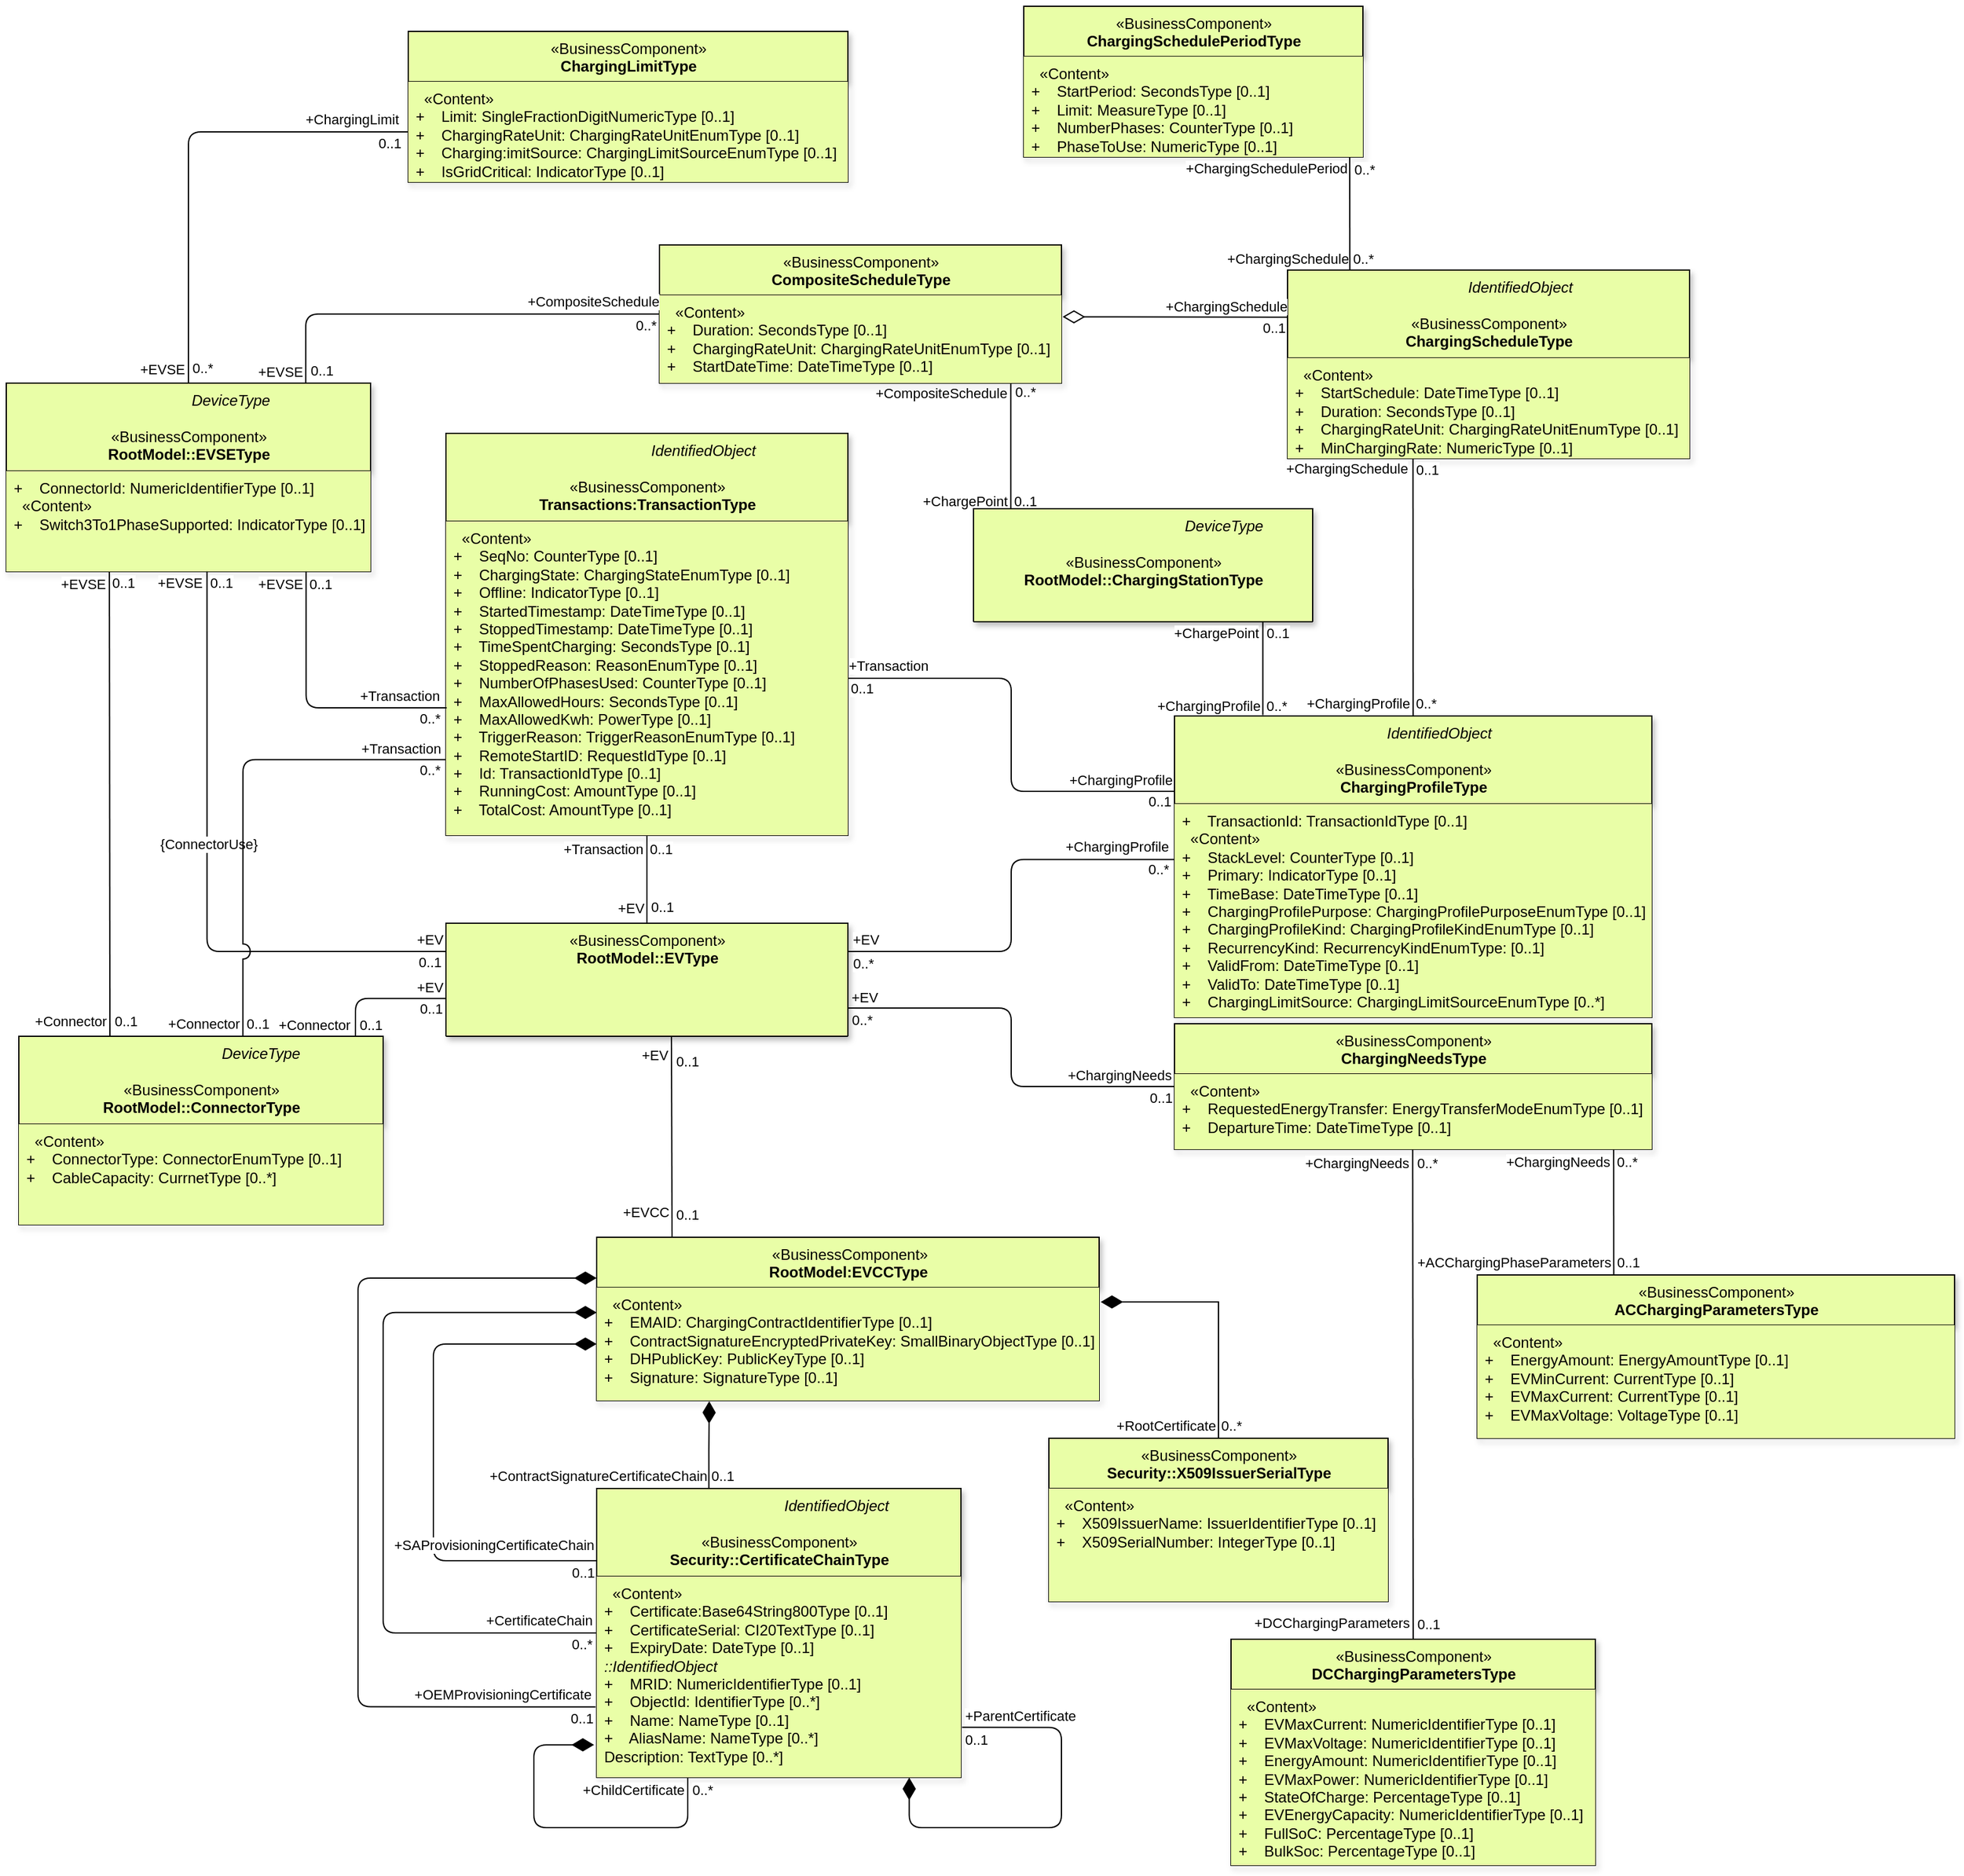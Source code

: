 <mxfile scale="0.8" border="0" version="24.7.14">
  <diagram id="2imF5TS-2AsIUvXl1Hec" name="Page-1">
    <mxGraphModel dx="1330" dy="364" grid="1" gridSize="10" guides="1" tooltips="1" connect="1" arrows="1" fold="1" page="1" pageScale="1" pageWidth="827" pageHeight="1169" math="0" shadow="0">
      <root>
        <mxCell id="0" />
        <mxCell id="1" parent="0" />
        <mxCell id="2" value="&lt;font style=&quot;font-size: 12px;&quot;&gt;&lt;span style=&quot;background-color: initial; font-size: 12px;&quot;&gt;«BusinessComponent»&lt;br style=&quot;font-size: 12px;&quot;&gt;&lt;/span&gt;&lt;b style=&quot;font-size: 12px;&quot;&gt;ChargingLimitType&lt;/b&gt;&lt;/font&gt;" style="swimlane;fontStyle=0;align=center;verticalAlign=top;childLayout=stackLayout;horizontal=1;startSize=40;horizontalStack=0;resizeParent=1;resizeParentMax=0;resizeLast=0;collapsible=0;marginBottom=0;html=1;fillColor=#e9fea7;shadow=1;fontSize=12;" parent="1" vertex="1">
          <mxGeometry x="200" y="60" width="350" height="120" as="geometry" />
        </mxCell>
        <mxCell id="3" value="&lt;div&gt;&lt;span style=&quot;text-align: center;&quot;&gt;&amp;nbsp; «Content»&lt;/span&gt;&lt;br&gt;&lt;/div&gt;+&amp;nbsp; &amp;nbsp; Limit: SingleFractionDigitNumericType [0..1]&lt;div&gt;+&amp;nbsp; &amp;nbsp; ChargingRateUnit: ChargingRateUnitEnumType [0..1]&lt;br&gt;&lt;/div&gt;&lt;div&gt;+&amp;nbsp; &amp;nbsp; Charging:imitSource: ChargingLimitSourceEnumType [0..1]&lt;br&gt;&lt;/div&gt;&lt;div&gt;+&amp;nbsp; &amp;nbsp; IsGridCritical: IndicatorType [0..1]&lt;br&gt;&lt;/div&gt;" style="text;html=1;strokeColor=none;fillColor=#e9fea7;align=left;verticalAlign=top;spacingLeft=4;spacingRight=4;overflow=hidden;rotatable=0;points=[[0,0.5],[1,0.5]];portConstraint=eastwest;fontSize=12;" parent="2" vertex="1">
          <mxGeometry y="40" width="350" height="80" as="geometry" />
        </mxCell>
        <mxCell id="u3tX_9BWOGXFGyNjezSr-3" value="&lt;font style=&quot;font-size: 12px;&quot;&gt;&lt;span style=&quot;background-color: initial; font-size: 12px;&quot;&gt;«BusinessComponent»&lt;br style=&quot;font-size: 12px;&quot;&gt;&lt;/span&gt;&lt;b style=&quot;font-size: 12px;&quot;&gt;ChargingSchedulePeriodType&lt;/b&gt;&lt;/font&gt;" style="swimlane;fontStyle=0;align=center;verticalAlign=top;childLayout=stackLayout;horizontal=1;startSize=40;horizontalStack=0;resizeParent=1;resizeParentMax=0;resizeLast=0;collapsible=0;marginBottom=0;html=1;fillColor=#e9fea7;shadow=1;fontSize=12;" vertex="1" parent="1">
          <mxGeometry x="690" y="40" width="270" height="120" as="geometry" />
        </mxCell>
        <mxCell id="u3tX_9BWOGXFGyNjezSr-4" value="&lt;div&gt;&lt;span style=&quot;text-align: center;&quot;&gt;&amp;nbsp; «Content»&lt;/span&gt;&lt;br&gt;&lt;/div&gt;+&amp;nbsp; &amp;nbsp; StartPeriod: SecondsType [0..1]&lt;div&gt;+&amp;nbsp; &amp;nbsp; Limit: MeasureType [0..1]&lt;br&gt;&lt;/div&gt;&lt;div&gt;+&amp;nbsp; &amp;nbsp; NumberPhases: CounterType [0..1]&lt;br&gt;&lt;/div&gt;&lt;div&gt;+&amp;nbsp; &amp;nbsp; PhaseToUse: NumericType [0..1]&lt;br&gt;&lt;/div&gt;" style="text;html=1;strokeColor=none;fillColor=#e9fea7;align=left;verticalAlign=top;spacingLeft=4;spacingRight=4;overflow=hidden;rotatable=0;points=[[0,0.5],[1,0.5]];portConstraint=eastwest;fontSize=12;" vertex="1" parent="u3tX_9BWOGXFGyNjezSr-3">
          <mxGeometry y="40" width="270" height="80" as="geometry" />
        </mxCell>
        <mxCell id="u3tX_9BWOGXFGyNjezSr-54" style="rounded=0;orthogonalLoop=1;jettySize=auto;html=1;exitX=0.874;exitY=1.001;exitDx=0;exitDy=0;exitPerimeter=0;endArrow=none;endFill=0;entryX=0.11;entryY=0.004;entryDx=0;entryDy=0;entryPerimeter=0;" edge="1" parent="1" source="u3tX_9BWOGXFGyNjezSr-6" target="u3tX_9BWOGXFGyNjezSr-16">
          <mxGeometry relative="1" as="geometry">
            <mxPoint x="680" y="490" as="targetPoint" />
          </mxGeometry>
        </mxCell>
        <mxCell id="u3tX_9BWOGXFGyNjezSr-55" value="+CompositeSchedule" style="edgeLabel;html=1;align=center;verticalAlign=middle;resizable=0;points=[];" vertex="1" connectable="0" parent="u3tX_9BWOGXFGyNjezSr-54">
          <mxGeometry x="-0.91" y="-1" relative="1" as="geometry">
            <mxPoint x="-55" y="3" as="offset" />
          </mxGeometry>
        </mxCell>
        <mxCell id="u3tX_9BWOGXFGyNjezSr-56" value="0..*" style="edgeLabel;html=1;align=center;verticalAlign=middle;resizable=0;points=[];" vertex="1" connectable="0" parent="u3tX_9BWOGXFGyNjezSr-54">
          <mxGeometry x="-0.869" y="1" relative="1" as="geometry">
            <mxPoint x="10" as="offset" />
          </mxGeometry>
        </mxCell>
        <mxCell id="u3tX_9BWOGXFGyNjezSr-57" value="+ChargePoint" style="edgeLabel;html=1;align=center;verticalAlign=middle;resizable=0;points=[];" vertex="1" connectable="0" parent="u3tX_9BWOGXFGyNjezSr-54">
          <mxGeometry x="0.871" relative="1" as="geometry">
            <mxPoint x="-37" as="offset" />
          </mxGeometry>
        </mxCell>
        <mxCell id="u3tX_9BWOGXFGyNjezSr-58" value="0..1" style="edgeLabel;html=1;align=center;verticalAlign=middle;resizable=0;points=[];" vertex="1" connectable="0" parent="u3tX_9BWOGXFGyNjezSr-54">
          <mxGeometry x="0.892" y="1" relative="1" as="geometry">
            <mxPoint x="10" y="-1" as="offset" />
          </mxGeometry>
        </mxCell>
        <mxCell id="u3tX_9BWOGXFGyNjezSr-5" value="&lt;font style=&quot;font-size: 12px;&quot;&gt;&lt;span style=&quot;background-color: initial; font-size: 12px;&quot;&gt;«BusinessComponent»&lt;br style=&quot;font-size: 12px;&quot;&gt;&lt;/span&gt;&lt;b style=&quot;font-size: 12px;&quot;&gt;CompositeScheduleType&lt;/b&gt;&lt;/font&gt;" style="swimlane;fontStyle=0;align=center;verticalAlign=top;childLayout=stackLayout;horizontal=1;startSize=40;horizontalStack=0;resizeParent=1;resizeParentMax=0;resizeLast=0;collapsible=0;marginBottom=0;html=1;fillColor=#e9fea7;shadow=1;fontSize=12;" vertex="1" parent="1">
          <mxGeometry x="400" y="230" width="320" height="110" as="geometry" />
        </mxCell>
        <mxCell id="u3tX_9BWOGXFGyNjezSr-6" value="&lt;div&gt;&lt;span style=&quot;text-align: center;&quot;&gt;&amp;nbsp; «Content»&lt;/span&gt;&lt;br&gt;&lt;/div&gt;+&amp;nbsp; &amp;nbsp; Duration: SecondsType [0..1]&lt;div&gt;+&amp;nbsp; &amp;nbsp; ChargingRateUnit: ChargingRateUnitEnumType [0..1]&lt;br&gt;&lt;/div&gt;&lt;div&gt;+&amp;nbsp; &amp;nbsp; StartDateTime: DateTimeType [0..1]&lt;br&gt;&lt;/div&gt;" style="text;html=1;strokeColor=none;fillColor=#e9fea7;align=left;verticalAlign=top;spacingLeft=4;spacingRight=4;overflow=hidden;rotatable=0;points=[[0,0.5],[1,0.5]];portConstraint=eastwest;fontSize=12;" vertex="1" parent="u3tX_9BWOGXFGyNjezSr-5">
          <mxGeometry y="40" width="320" height="70" as="geometry" />
        </mxCell>
        <mxCell id="u3tX_9BWOGXFGyNjezSr-8" value="&lt;div style=&quot;text-align: right; line-height: 14.4px;&quot;&gt;&lt;span style=&quot;background-color: initial;&quot;&gt;&lt;i&gt;IdentifiedObject&lt;/i&gt;&lt;/span&gt;&lt;/div&gt;&lt;div style=&quot;line-height: 14.4px;&quot;&gt;&lt;span style=&quot;background-color: initial; text-align: right;&quot;&gt;&lt;br&gt;&lt;/span&gt;&lt;/div&gt;«&lt;span style=&quot;background-color: initial;&quot;&gt;BusinessComponent&lt;/span&gt;»&lt;br&gt;&lt;b&gt;&lt;div style=&quot;line-height: 14.4px;&quot;&gt;&lt;b&gt;ChargingScheduleType&lt;/b&gt;&lt;br&gt;&lt;/div&gt;&lt;/b&gt;" style="swimlane;fontStyle=0;align=center;verticalAlign=top;childLayout=stackLayout;horizontal=1;startSize=70;horizontalStack=0;resizeParent=1;resizeParentMax=0;resizeLast=0;collapsible=0;marginBottom=0;html=1;fillColor=#e9fea7;shadow=1;fontSize=12;" vertex="1" parent="1">
          <mxGeometry x="900" y="250" width="320" height="150" as="geometry" />
        </mxCell>
        <mxCell id="u3tX_9BWOGXFGyNjezSr-9" value="&lt;div&gt;&lt;span style=&quot;text-align: center;&quot;&gt;&amp;nbsp; «Content»&lt;/span&gt;&lt;br&gt;&lt;/div&gt;+&amp;nbsp; &amp;nbsp; StartSchedule: DateTimeType [0..1]&lt;div&gt;+&amp;nbsp; &amp;nbsp; Duration: SecondsType [0..1]&lt;br&gt;&lt;/div&gt;&lt;div&gt;+&amp;nbsp; &amp;nbsp; ChargingRateUnit: ChargingRateUnitEnumType [0..1]&lt;br&gt;&lt;/div&gt;&lt;div&gt;+&amp;nbsp; &amp;nbsp; MinChargingRate: NumericType [0..1]&lt;br&gt;&lt;/div&gt;" style="text;html=1;strokeColor=none;fillColor=#e9fea7;align=left;verticalAlign=top;spacingLeft=4;spacingRight=4;overflow=hidden;rotatable=0;points=[[0,0.5],[1,0.5]];portConstraint=eastwest;fontSize=12;" vertex="1" parent="u3tX_9BWOGXFGyNjezSr-8">
          <mxGeometry y="70" width="320" height="80" as="geometry" />
        </mxCell>
        <mxCell id="u3tX_9BWOGXFGyNjezSr-44" style="edgeStyle=orthogonalEdgeStyle;rounded=1;orthogonalLoop=1;jettySize=auto;html=1;curved=0;endArrow=none;endFill=0;entryX=0;entryY=0.5;entryDx=0;entryDy=0;" edge="1" parent="1" source="u3tX_9BWOGXFGyNjezSr-10" target="3">
          <mxGeometry relative="1" as="geometry">
            <mxPoint x="80" y="90" as="targetPoint" />
          </mxGeometry>
        </mxCell>
        <mxCell id="u3tX_9BWOGXFGyNjezSr-45" value="+ChargingLimit" style="edgeLabel;html=1;align=center;verticalAlign=middle;resizable=0;points=[];" vertex="1" connectable="0" parent="u3tX_9BWOGXFGyNjezSr-44">
          <mxGeometry x="0.818" y="1" relative="1" as="geometry">
            <mxPoint x="-11" y="-9" as="offset" />
          </mxGeometry>
        </mxCell>
        <mxCell id="u3tX_9BWOGXFGyNjezSr-46" value="0..1" style="edgeLabel;html=1;align=center;verticalAlign=middle;resizable=0;points=[];" vertex="1" connectable="0" parent="u3tX_9BWOGXFGyNjezSr-44">
          <mxGeometry x="0.904" relative="1" as="geometry">
            <mxPoint x="3" y="9" as="offset" />
          </mxGeometry>
        </mxCell>
        <mxCell id="u3tX_9BWOGXFGyNjezSr-47" value="+EVSE" style="edgeLabel;html=1;align=center;verticalAlign=middle;resizable=0;points=[];" vertex="1" connectable="0" parent="u3tX_9BWOGXFGyNjezSr-44">
          <mxGeometry x="-0.927" y="2" relative="1" as="geometry">
            <mxPoint x="-19" y="2" as="offset" />
          </mxGeometry>
        </mxCell>
        <mxCell id="u3tX_9BWOGXFGyNjezSr-48" value="0..*" style="edgeLabel;html=1;align=center;verticalAlign=middle;resizable=0;points=[];" vertex="1" connectable="0" parent="u3tX_9BWOGXFGyNjezSr-44">
          <mxGeometry x="-0.941" relative="1" as="geometry">
            <mxPoint x="11" y="-1" as="offset" />
          </mxGeometry>
        </mxCell>
        <mxCell id="u3tX_9BWOGXFGyNjezSr-49" style="edgeStyle=orthogonalEdgeStyle;rounded=1;orthogonalLoop=1;jettySize=auto;html=1;exitX=0.822;exitY=0.002;exitDx=0;exitDy=0;strokeColor=default;curved=0;endArrow=none;endFill=0;entryX=0;entryY=0.5;entryDx=0;entryDy=0;exitPerimeter=0;" edge="1" parent="1" source="u3tX_9BWOGXFGyNjezSr-10" target="u3tX_9BWOGXFGyNjezSr-5">
          <mxGeometry relative="1" as="geometry">
            <mxPoint x="310" y="250" as="targetPoint" />
          </mxGeometry>
        </mxCell>
        <mxCell id="u3tX_9BWOGXFGyNjezSr-50" value="+CompositeSchedule" style="edgeLabel;html=1;align=center;verticalAlign=middle;resizable=0;points=[];" vertex="1" connectable="0" parent="u3tX_9BWOGXFGyNjezSr-49">
          <mxGeometry x="0.762" y="1" relative="1" as="geometry">
            <mxPoint x="-13" y="-9" as="offset" />
          </mxGeometry>
        </mxCell>
        <mxCell id="u3tX_9BWOGXFGyNjezSr-51" value="0..*" style="edgeLabel;html=1;align=center;verticalAlign=middle;resizable=0;points=[];" vertex="1" connectable="0" parent="u3tX_9BWOGXFGyNjezSr-49">
          <mxGeometry x="0.907" relative="1" as="geometry">
            <mxPoint x="5" y="9" as="offset" />
          </mxGeometry>
        </mxCell>
        <mxCell id="u3tX_9BWOGXFGyNjezSr-52" value="+EVSE" style="edgeLabel;html=1;align=center;verticalAlign=middle;resizable=0;points=[];" vertex="1" connectable="0" parent="u3tX_9BWOGXFGyNjezSr-49">
          <mxGeometry x="-0.948" y="1" relative="1" as="geometry">
            <mxPoint x="-20" y="-1" as="offset" />
          </mxGeometry>
        </mxCell>
        <mxCell id="u3tX_9BWOGXFGyNjezSr-53" value="0..1" style="edgeLabel;html=1;align=center;verticalAlign=middle;resizable=0;points=[];" vertex="1" connectable="0" parent="u3tX_9BWOGXFGyNjezSr-49">
          <mxGeometry x="-0.951" relative="1" as="geometry">
            <mxPoint x="12" y="-2" as="offset" />
          </mxGeometry>
        </mxCell>
        <mxCell id="u3tX_9BWOGXFGyNjezSr-10" value="&lt;div style=&quot;text-align: right; line-height: 14.4px;&quot;&gt;&lt;span style=&quot;background-color: initial;&quot;&gt;&lt;i&gt;DeviceType&lt;/i&gt;&lt;/span&gt;&lt;/div&gt;&lt;div style=&quot;line-height: 14.4px;&quot;&gt;&lt;span style=&quot;background-color: initial; text-align: right;&quot;&gt;&lt;br&gt;&lt;/span&gt;&lt;/div&gt;«&lt;span style=&quot;background-color: initial;&quot;&gt;BusinessComponent&lt;/span&gt;»&lt;br&gt;&lt;b&gt;&lt;div style=&quot;line-height: 14.4px;&quot;&gt;&lt;b&gt;RootModel::EVSEType&lt;/b&gt;&lt;br&gt;&lt;/div&gt;&lt;/b&gt;" style="swimlane;fontStyle=0;align=center;verticalAlign=top;childLayout=stackLayout;horizontal=1;startSize=70;horizontalStack=0;resizeParent=1;resizeParentMax=0;resizeLast=0;collapsible=0;marginBottom=0;html=1;fillColor=#e9fea7;shadow=1;fontSize=12;" vertex="1" parent="1">
          <mxGeometry x="-120" y="340" width="290" height="150" as="geometry" />
        </mxCell>
        <mxCell id="u3tX_9BWOGXFGyNjezSr-11" value="&lt;div&gt;+&amp;nbsp; &amp;nbsp; ConnectorId: NumericIdentifierType [0..1]&lt;span style=&quot;text-align: center;&quot;&gt;&lt;br&gt;&lt;/span&gt;&lt;/div&gt;&lt;div&gt;&lt;span style=&quot;text-align: center;&quot;&gt;&amp;nbsp; «Content»&lt;/span&gt;&lt;br&gt;&lt;/div&gt;&lt;div&gt;+&amp;nbsp; &amp;nbsp; Switch3To1PhaseSupported: IndicatorType [0..1]&lt;/div&gt;" style="text;html=1;strokeColor=none;fillColor=#e9fea7;align=left;verticalAlign=top;spacingLeft=4;spacingRight=4;overflow=hidden;rotatable=0;points=[[0,0.5],[1,0.5]];portConstraint=eastwest;fontSize=12;" vertex="1" parent="u3tX_9BWOGXFGyNjezSr-10">
          <mxGeometry y="70" width="290" height="80" as="geometry" />
        </mxCell>
        <mxCell id="u3tX_9BWOGXFGyNjezSr-14" value="&lt;div style=&quot;text-align: right; line-height: 14.4px;&quot;&gt;&lt;span style=&quot;background-color: initial;&quot;&gt;&lt;i&gt;IdentifiedObject&lt;/i&gt;&lt;/span&gt;&lt;/div&gt;&lt;div style=&quot;line-height: 14.4px;&quot;&gt;&lt;span style=&quot;background-color: initial; text-align: right;&quot;&gt;&lt;br&gt;&lt;/span&gt;&lt;/div&gt;«&lt;span style=&quot;background-color: initial;&quot;&gt;BusinessComponent&lt;/span&gt;»&lt;br&gt;&lt;b&gt;&lt;div style=&quot;line-height: 14.4px;&quot;&gt;&lt;b&gt;Transactions:TransactionType&lt;/b&gt;&lt;br&gt;&lt;/div&gt;&lt;/b&gt;" style="swimlane;fontStyle=0;align=center;verticalAlign=top;childLayout=stackLayout;horizontal=1;startSize=70;horizontalStack=0;resizeParent=1;resizeParentMax=0;resizeLast=0;collapsible=0;marginBottom=0;html=1;fillColor=#e9fea7;shadow=1;fontSize=12;" vertex="1" parent="1">
          <mxGeometry x="230" y="380" width="320" height="320" as="geometry" />
        </mxCell>
        <mxCell id="u3tX_9BWOGXFGyNjezSr-15" value="&lt;div&gt;&lt;span style=&quot;text-align: center;&quot;&gt;&amp;nbsp; «Content»&lt;/span&gt;&lt;br&gt;&lt;/div&gt;+&amp;nbsp; &amp;nbsp; SeqNo: CounterType [0..1]&lt;div&gt;+&amp;nbsp; &amp;nbsp; ChargingState: ChargingStateEnumType [0..1]&lt;br&gt;&lt;/div&gt;&lt;div&gt;+&amp;nbsp; &amp;nbsp; Offline: IndicatorType [0..1]&lt;br&gt;&lt;/div&gt;&lt;div&gt;+&amp;nbsp; &amp;nbsp; StartedTimestamp: DateTimeType [0..1]&lt;br&gt;&lt;/div&gt;&lt;div&gt;+&amp;nbsp; &amp;nbsp; StoppedTimestamp: DateTimeType [0..1]&lt;br&gt;&lt;/div&gt;&lt;div&gt;+&amp;nbsp; &amp;nbsp; TimeSpentCharging: SecondsType [0..1]&lt;br&gt;&lt;/div&gt;&lt;div&gt;+&amp;nbsp; &amp;nbsp; StoppedReason: ReasonEnumType [0..1]&lt;br&gt;&lt;/div&gt;&lt;div&gt;+&amp;nbsp; &amp;nbsp; NumberOfPhasesUsed: CounterType [0..1]&lt;br&gt;&lt;/div&gt;&lt;div&gt;+&amp;nbsp; &amp;nbsp; MaxAllowedHours: SecondsType [0..1]&lt;br&gt;&lt;/div&gt;&lt;div&gt;+&amp;nbsp; &amp;nbsp; MaxAllowedKwh: PowerType [0..1]&lt;br&gt;&lt;/div&gt;&lt;div&gt;+&amp;nbsp; &amp;nbsp; TriggerReason: TriggerReasonEnumType [0..1]&lt;br&gt;&lt;/div&gt;&lt;div&gt;+&amp;nbsp; &amp;nbsp; RemoteStartID: RequestIdType [0..1]&lt;br&gt;&lt;/div&gt;&lt;div&gt;+&amp;nbsp; &amp;nbsp; Id: TransactionIdType [0..1]&lt;br&gt;&lt;/div&gt;&lt;div&gt;+&amp;nbsp; &amp;nbsp; RunningCost: AmountType [0..1]&lt;br&gt;&lt;/div&gt;&lt;div&gt;+&amp;nbsp; &amp;nbsp; TotalCost: AmountType [0..1]&lt;br&gt;&lt;/div&gt;" style="text;html=1;strokeColor=none;fillColor=#e9fea7;align=left;verticalAlign=top;spacingLeft=4;spacingRight=4;overflow=hidden;rotatable=0;points=[[0,0.5],[1,0.5]];portConstraint=eastwest;fontSize=12;" vertex="1" parent="u3tX_9BWOGXFGyNjezSr-14">
          <mxGeometry y="70" width="320" height="250" as="geometry" />
        </mxCell>
        <mxCell id="u3tX_9BWOGXFGyNjezSr-16" value="&lt;div style=&quot;text-align: right; line-height: 14.4px;&quot;&gt;&lt;span style=&quot;background-color: initial;&quot;&gt;&lt;i&gt;DeviceType&lt;/i&gt;&lt;/span&gt;&lt;/div&gt;&lt;div style=&quot;line-height: 14.4px;&quot;&gt;&lt;span style=&quot;background-color: initial; text-align: right;&quot;&gt;&lt;br&gt;&lt;/span&gt;&lt;/div&gt;«&lt;span style=&quot;background-color: initial;&quot;&gt;BusinessComponent&lt;/span&gt;»&lt;br&gt;&lt;b&gt;&lt;div style=&quot;line-height: 14.4px;&quot;&gt;&lt;b&gt;RootModel::ChargingStationType&lt;/b&gt;&lt;br&gt;&lt;/div&gt;&lt;/b&gt;" style="swimlane;fontStyle=0;align=center;verticalAlign=top;childLayout=stackLayout;horizontal=1;startSize=160;horizontalStack=0;resizeParent=1;resizeParentMax=0;resizeLast=0;collapsible=0;marginBottom=0;html=1;fillColor=#e9fea7;shadow=1;fontSize=12;" vertex="1" parent="1">
          <mxGeometry x="650" y="440" width="270" height="90" as="geometry" />
        </mxCell>
        <mxCell id="u3tX_9BWOGXFGyNjezSr-96" style="rounded=0;orthogonalLoop=1;jettySize=auto;html=1;entryX=0.853;entryY=0.998;entryDx=0;entryDy=0;endArrow=none;endFill=0;entryPerimeter=0;exitX=0.185;exitY=-0.003;exitDx=0;exitDy=0;exitPerimeter=0;" edge="1" parent="1" source="u3tX_9BWOGXFGyNjezSr-18" target="u3tX_9BWOGXFGyNjezSr-16">
          <mxGeometry relative="1" as="geometry">
            <mxPoint x="870" y="650" as="sourcePoint" />
          </mxGeometry>
        </mxCell>
        <mxCell id="u3tX_9BWOGXFGyNjezSr-97" value="+ChargePoint" style="edgeLabel;html=1;align=center;verticalAlign=middle;resizable=0;points=[];" vertex="1" connectable="0" parent="u3tX_9BWOGXFGyNjezSr-96">
          <mxGeometry x="0.839" y="1" relative="1" as="geometry">
            <mxPoint x="-37" y="3" as="offset" />
          </mxGeometry>
        </mxCell>
        <mxCell id="u3tX_9BWOGXFGyNjezSr-98" value="0..1" style="edgeLabel;html=1;align=center;verticalAlign=middle;resizable=0;points=[];" vertex="1" connectable="0" parent="u3tX_9BWOGXFGyNjezSr-96">
          <mxGeometry x="0.775" relative="1" as="geometry">
            <mxPoint x="11" as="offset" />
          </mxGeometry>
        </mxCell>
        <mxCell id="u3tX_9BWOGXFGyNjezSr-99" value="+ChargingProfile" style="edgeLabel;html=1;align=center;verticalAlign=middle;resizable=0;points=[];" vertex="1" connectable="0" parent="u3tX_9BWOGXFGyNjezSr-96">
          <mxGeometry x="-0.784" relative="1" as="geometry">
            <mxPoint x="-44" as="offset" />
          </mxGeometry>
        </mxCell>
        <mxCell id="u3tX_9BWOGXFGyNjezSr-100" value="0..*" style="edgeLabel;html=1;align=center;verticalAlign=middle;resizable=0;points=[];" vertex="1" connectable="0" parent="u3tX_9BWOGXFGyNjezSr-96">
          <mxGeometry x="-0.792" relative="1" as="geometry">
            <mxPoint x="10" as="offset" />
          </mxGeometry>
        </mxCell>
        <mxCell id="u3tX_9BWOGXFGyNjezSr-18" value="&lt;div style=&quot;text-align: right; line-height: 14.4px;&quot;&gt;&lt;span style=&quot;background-color: initial;&quot;&gt;&lt;i&gt;IdentifiedObject&lt;/i&gt;&lt;/span&gt;&lt;/div&gt;&lt;div style=&quot;line-height: 14.4px;&quot;&gt;&lt;span style=&quot;background-color: initial;&quot;&gt;&lt;br&gt;&lt;/span&gt;&lt;/div&gt;«&lt;span style=&quot;background-color: initial;&quot;&gt;BusinessComponent&lt;/span&gt;»&lt;br&gt;&lt;b&gt;&lt;div style=&quot;line-height: 14.4px;&quot;&gt;&lt;b&gt;ChargingProfileType&lt;/b&gt;&lt;br&gt;&lt;/div&gt;&lt;/b&gt;" style="swimlane;fontStyle=0;align=center;verticalAlign=top;childLayout=stackLayout;horizontal=1;startSize=70;horizontalStack=0;resizeParent=1;resizeParentMax=0;resizeLast=0;collapsible=0;marginBottom=0;html=1;fillColor=#e9fea7;shadow=1;fontSize=12;" vertex="1" parent="1">
          <mxGeometry x="810" y="605" width="380" height="240" as="geometry" />
        </mxCell>
        <mxCell id="u3tX_9BWOGXFGyNjezSr-19" value="&lt;div&gt;+&amp;nbsp; &amp;nbsp; TransactionId: TransactionIdType [0..1]&lt;/div&gt;&lt;div&gt;&lt;span style=&quot;text-align: center;&quot;&gt;&amp;nbsp; «Content»&lt;/span&gt;&lt;br&gt;&lt;/div&gt;+&amp;nbsp; &amp;nbsp; StackLevel: CounterType [0..1]&lt;div&gt;+&amp;nbsp; &amp;nbsp; Primary: IndicatorType [0..1]&lt;br&gt;&lt;/div&gt;&lt;div&gt;+&amp;nbsp; &amp;nbsp; TimeBase: DateTimeType [0..1]&lt;br&gt;&lt;/div&gt;&lt;div&gt;+&amp;nbsp; &amp;nbsp; ChargingProfilePurpose: ChargingProfilePurposeEnumType [0..1]&lt;br&gt;&lt;/div&gt;&lt;div&gt;+&amp;nbsp; &amp;nbsp; ChargingProfileKind: ChargingProfileKindEnumType [0..1]&lt;br&gt;&lt;/div&gt;&lt;div&gt;+&amp;nbsp; &amp;nbsp; RecurrencyKind: RecurrencyKindEnumType: [0..1]&lt;br&gt;&lt;/div&gt;&lt;div&gt;+&amp;nbsp; &amp;nbsp; ValidFrom: DateTimeType [0..1]&lt;br&gt;&lt;/div&gt;&lt;div&gt;+&amp;nbsp; &amp;nbsp; ValidTo: DateTimeType [0..1]&lt;br&gt;&lt;/div&gt;&lt;div&gt;+&amp;nbsp; &amp;nbsp; ChargingLimitSource: ChargingLimitSourceEnumType [0..*]&lt;br&gt;&lt;/div&gt;" style="text;html=1;strokeColor=none;fillColor=#e9fea7;align=left;verticalAlign=top;spacingLeft=4;spacingRight=4;overflow=hidden;rotatable=0;points=[[0,0.5],[1,0.5]];portConstraint=eastwest;fontSize=12;" vertex="1" parent="u3tX_9BWOGXFGyNjezSr-18">
          <mxGeometry y="70" width="380" height="170" as="geometry" />
        </mxCell>
        <mxCell id="u3tX_9BWOGXFGyNjezSr-111" style="edgeStyle=orthogonalEdgeStyle;rounded=1;orthogonalLoop=1;jettySize=auto;html=1;entryX=1;entryY=0.75;entryDx=0;entryDy=0;endArrow=none;endFill=0;curved=0;" edge="1" parent="1" source="u3tX_9BWOGXFGyNjezSr-20" target="u3tX_9BWOGXFGyNjezSr-22">
          <mxGeometry relative="1" as="geometry" />
        </mxCell>
        <mxCell id="u3tX_9BWOGXFGyNjezSr-112" value="+EV" style="edgeLabel;html=1;align=center;verticalAlign=middle;resizable=0;points=[];" vertex="1" connectable="0" parent="u3tX_9BWOGXFGyNjezSr-111">
          <mxGeometry x="0.921" relative="1" as="geometry">
            <mxPoint y="-9" as="offset" />
          </mxGeometry>
        </mxCell>
        <mxCell id="u3tX_9BWOGXFGyNjezSr-113" value="0..*" style="edgeLabel;html=1;align=center;verticalAlign=middle;resizable=0;points=[];" vertex="1" connectable="0" parent="u3tX_9BWOGXFGyNjezSr-111">
          <mxGeometry x="0.918" relative="1" as="geometry">
            <mxPoint x="-2" y="9" as="offset" />
          </mxGeometry>
        </mxCell>
        <mxCell id="u3tX_9BWOGXFGyNjezSr-114" value="+ChargingNeeds" style="edgeLabel;html=1;align=center;verticalAlign=middle;resizable=0;points=[];" vertex="1" connectable="0" parent="u3tX_9BWOGXFGyNjezSr-111">
          <mxGeometry x="-0.923" relative="1" as="geometry">
            <mxPoint x="-32" y="-9" as="offset" />
          </mxGeometry>
        </mxCell>
        <mxCell id="u3tX_9BWOGXFGyNjezSr-115" value="0..1" style="edgeLabel;html=1;align=center;verticalAlign=middle;resizable=0;points=[];" vertex="1" connectable="0" parent="u3tX_9BWOGXFGyNjezSr-111">
          <mxGeometry x="-0.899" y="1" relative="1" as="geometry">
            <mxPoint x="5" y="8" as="offset" />
          </mxGeometry>
        </mxCell>
        <mxCell id="u3tX_9BWOGXFGyNjezSr-20" value="&lt;div style=&quot;line-height: 14.4px;&quot;&gt;&lt;span style=&quot;background-color: initial;&quot;&gt;«&lt;/span&gt;&lt;span style=&quot;background-color: initial;&quot;&gt;BusinessComponent&lt;/span&gt;&lt;span style=&quot;background-color: initial;&quot;&gt;»&lt;/span&gt;&lt;br&gt;&lt;/div&gt;&lt;b&gt;&lt;div style=&quot;line-height: 14.4px;&quot;&gt;&lt;b&gt;ChargingNeedsType&lt;/b&gt;&lt;br&gt;&lt;/div&gt;&lt;/b&gt;" style="swimlane;fontStyle=0;align=center;verticalAlign=top;childLayout=stackLayout;horizontal=1;startSize=40;horizontalStack=0;resizeParent=1;resizeParentMax=0;resizeLast=0;collapsible=0;marginBottom=0;html=1;fillColor=#e9fea7;shadow=1;fontSize=12;" vertex="1" parent="1">
          <mxGeometry x="810" y="850" width="380" height="100" as="geometry" />
        </mxCell>
        <mxCell id="u3tX_9BWOGXFGyNjezSr-21" value="&lt;div&gt;&lt;span style=&quot;text-align: center; background-color: initial;&quot;&gt;&amp;nbsp; «Content»&lt;/span&gt;&lt;br&gt;&lt;/div&gt;+&amp;nbsp; &amp;nbsp; RequestedEnergyTransfer: EnergyTransferModeEnumType [0..1]&lt;div&gt;+&amp;nbsp; &amp;nbsp; DepartureTime: DateTimeType [0..1]&lt;br&gt;&lt;/div&gt;" style="text;html=1;strokeColor=none;fillColor=#e9fea7;align=left;verticalAlign=top;spacingLeft=4;spacingRight=4;overflow=hidden;rotatable=0;points=[[0,0.5],[1,0.5]];portConstraint=eastwest;fontSize=12;" vertex="1" parent="u3tX_9BWOGXFGyNjezSr-20">
          <mxGeometry y="40" width="380" height="60" as="geometry" />
        </mxCell>
        <mxCell id="u3tX_9BWOGXFGyNjezSr-64" style="rounded=0;orthogonalLoop=1;jettySize=auto;html=1;exitX=0.5;exitY=0;exitDx=0;exitDy=0;endArrow=none;endFill=0;entryX=0.5;entryY=1.002;entryDx=0;entryDy=0;entryPerimeter=0;" edge="1" parent="1" source="u3tX_9BWOGXFGyNjezSr-22" target="u3tX_9BWOGXFGyNjezSr-15">
          <mxGeometry relative="1" as="geometry">
            <mxPoint x="370" y="710" as="targetPoint" />
          </mxGeometry>
        </mxCell>
        <mxCell id="u3tX_9BWOGXFGyNjezSr-65" value="+Transaction" style="edgeLabel;html=1;align=center;verticalAlign=middle;resizable=0;points=[];" vertex="1" connectable="0" parent="u3tX_9BWOGXFGyNjezSr-64">
          <mxGeometry x="0.804" relative="1" as="geometry">
            <mxPoint x="-35" y="3" as="offset" />
          </mxGeometry>
        </mxCell>
        <mxCell id="u3tX_9BWOGXFGyNjezSr-66" value="0..1" style="edgeLabel;html=1;align=center;verticalAlign=middle;resizable=0;points=[];" vertex="1" connectable="0" parent="u3tX_9BWOGXFGyNjezSr-64">
          <mxGeometry x="0.7" relative="1" as="geometry">
            <mxPoint x="11" as="offset" />
          </mxGeometry>
        </mxCell>
        <mxCell id="u3tX_9BWOGXFGyNjezSr-67" value="+EV" style="edgeLabel;html=1;align=center;verticalAlign=middle;resizable=0;points=[];" vertex="1" connectable="0" parent="u3tX_9BWOGXFGyNjezSr-64">
          <mxGeometry x="-0.703" relative="1" as="geometry">
            <mxPoint x="-13" y="-2" as="offset" />
          </mxGeometry>
        </mxCell>
        <mxCell id="u3tX_9BWOGXFGyNjezSr-68" value="0..1" style="edgeLabel;html=1;align=center;verticalAlign=middle;resizable=0;points=[];" vertex="1" connectable="0" parent="u3tX_9BWOGXFGyNjezSr-64">
          <mxGeometry x="-0.619" relative="1" as="geometry">
            <mxPoint x="12" as="offset" />
          </mxGeometry>
        </mxCell>
        <mxCell id="u3tX_9BWOGXFGyNjezSr-80" style="edgeStyle=orthogonalEdgeStyle;rounded=1;orthogonalLoop=1;jettySize=auto;html=1;entryX=0.924;entryY=-0.003;entryDx=0;entryDy=0;curved=0;endArrow=none;endFill=0;exitX=0;exitY=0.665;exitDx=0;exitDy=0;exitPerimeter=0;entryPerimeter=0;" edge="1" parent="1" source="u3tX_9BWOGXFGyNjezSr-22" target="u3tX_9BWOGXFGyNjezSr-23">
          <mxGeometry relative="1" as="geometry">
            <mxPoint x="229" y="800" as="sourcePoint" />
          </mxGeometry>
        </mxCell>
        <mxCell id="u3tX_9BWOGXFGyNjezSr-81" value="+EV" style="edgeLabel;html=1;align=center;verticalAlign=middle;resizable=0;points=[];" vertex="1" connectable="0" parent="u3tX_9BWOGXFGyNjezSr-80">
          <mxGeometry x="-0.832" relative="1" as="geometry">
            <mxPoint x="-5" y="-9" as="offset" />
          </mxGeometry>
        </mxCell>
        <mxCell id="u3tX_9BWOGXFGyNjezSr-82" value="0..1" style="edgeLabel;html=1;align=center;verticalAlign=middle;resizable=0;points=[];" vertex="1" connectable="0" parent="u3tX_9BWOGXFGyNjezSr-80">
          <mxGeometry x="-0.888" relative="1" as="geometry">
            <mxPoint x="-7" y="8" as="offset" />
          </mxGeometry>
        </mxCell>
        <mxCell id="u3tX_9BWOGXFGyNjezSr-87" value="+Connector" style="edgeLabel;html=1;align=center;verticalAlign=middle;resizable=0;points=[];" vertex="1" connectable="0" parent="u3tX_9BWOGXFGyNjezSr-80">
          <mxGeometry x="0.839" relative="1" as="geometry">
            <mxPoint x="-33" y="-1" as="offset" />
          </mxGeometry>
        </mxCell>
        <mxCell id="u3tX_9BWOGXFGyNjezSr-88" value="0..1" style="edgeLabel;html=1;align=center;verticalAlign=middle;resizable=0;points=[];" vertex="1" connectable="0" parent="u3tX_9BWOGXFGyNjezSr-80">
          <mxGeometry x="0.858" relative="1" as="geometry">
            <mxPoint x="12" y="-2" as="offset" />
          </mxGeometry>
        </mxCell>
        <mxCell id="u3tX_9BWOGXFGyNjezSr-22" value="&lt;div style=&quot;line-height: 14.4px;&quot;&gt;&lt;span style=&quot;background-color: initial;&quot;&gt;«&lt;/span&gt;&lt;span style=&quot;background-color: initial; text-align: center;&quot;&gt;BusinessComponent&lt;/span&gt;&lt;span style=&quot;background-color: initial; text-align: center;&quot;&gt;»&lt;/span&gt;&lt;br&gt;&lt;/div&gt;&lt;b&gt;&lt;div style=&quot;line-height: 14.4px;&quot;&gt;&lt;b&gt;RootModel::EVType&lt;/b&gt;&lt;br&gt;&lt;/div&gt;&lt;/b&gt;" style="swimlane;fontStyle=0;align=center;verticalAlign=top;childLayout=stackLayout;horizontal=1;startSize=160;horizontalStack=0;resizeParent=1;resizeParentMax=0;resizeLast=0;collapsible=0;marginBottom=0;html=1;fillColor=#e9fea7;shadow=1;fontSize=12;" vertex="1" parent="1">
          <mxGeometry x="230" y="770" width="320" height="90" as="geometry" />
        </mxCell>
        <mxCell id="u3tX_9BWOGXFGyNjezSr-23" value="&lt;div style=&quot;text-align: right; line-height: 14.4px;&quot;&gt;&lt;span style=&quot;background-color: initial;&quot;&gt;&lt;i&gt;DeviceType&lt;/i&gt;&lt;/span&gt;&lt;/div&gt;&lt;div style=&quot;line-height: 14.4px;&quot;&gt;&lt;span style=&quot;background-color: initial; text-align: right;&quot;&gt;&lt;br&gt;&lt;/span&gt;&lt;/div&gt;«&lt;span style=&quot;background-color: initial;&quot;&gt;BusinessComponent&lt;/span&gt;»&lt;br&gt;&lt;b&gt;&lt;div style=&quot;line-height: 14.4px;&quot;&gt;&lt;b&gt;RootModel::ConnectorType&lt;/b&gt;&lt;br&gt;&lt;/div&gt;&lt;/b&gt;" style="swimlane;fontStyle=0;align=center;verticalAlign=top;childLayout=stackLayout;horizontal=1;startSize=70;horizontalStack=0;resizeParent=1;resizeParentMax=0;resizeLast=0;collapsible=0;marginBottom=0;html=1;fillColor=#e9fea7;shadow=1;fontSize=12;" vertex="1" parent="1">
          <mxGeometry x="-110" y="860" width="290" height="150" as="geometry" />
        </mxCell>
        <mxCell id="u3tX_9BWOGXFGyNjezSr-24" value="&lt;div&gt;&lt;span style=&quot;text-align: center; background-color: initial;&quot;&gt;&amp;nbsp; «Content»&lt;/span&gt;&lt;br&gt;&lt;/div&gt;&lt;div&gt;+&amp;nbsp; &amp;nbsp; ConnectorType: ConnectorEnumType [0..1]&lt;/div&gt;&lt;div&gt;+&amp;nbsp; &amp;nbsp; CableCapacity: CurrnetType [0..*]&lt;br&gt;&lt;/div&gt;" style="text;html=1;strokeColor=none;fillColor=#e9fea7;align=left;verticalAlign=top;spacingLeft=4;spacingRight=4;overflow=hidden;rotatable=0;points=[[0,0.5],[1,0.5]];portConstraint=eastwest;fontSize=12;" vertex="1" parent="u3tX_9BWOGXFGyNjezSr-23">
          <mxGeometry y="70" width="290" height="80" as="geometry" />
        </mxCell>
        <mxCell id="u3tX_9BWOGXFGyNjezSr-25" value="&lt;div style=&quot;text-align: right; line-height: 14.4px;&quot;&gt;&lt;span style=&quot;background-color: initial; text-align: center;&quot;&gt;«&lt;/span&gt;&lt;span style=&quot;background-color: initial; text-align: center;&quot;&gt;BusinessComponent&lt;/span&gt;&lt;span style=&quot;background-color: initial; text-align: center;&quot;&gt;»&lt;/span&gt;&lt;br&gt;&lt;/div&gt;&lt;b&gt;&lt;div style=&quot;line-height: 14.4px;&quot;&gt;&lt;b&gt;RootModel:EVCCType&lt;/b&gt;&lt;br&gt;&lt;/div&gt;&lt;/b&gt;" style="swimlane;fontStyle=0;align=center;verticalAlign=top;childLayout=stackLayout;horizontal=1;startSize=40;horizontalStack=0;resizeParent=1;resizeParentMax=0;resizeLast=0;collapsible=0;marginBottom=0;html=1;fillColor=#e9fea7;shadow=1;fontSize=12;" vertex="1" parent="1">
          <mxGeometry x="350" y="1020" width="400" height="130" as="geometry" />
        </mxCell>
        <mxCell id="u3tX_9BWOGXFGyNjezSr-26" value="&lt;div&gt;&lt;span style=&quot;text-align: center; background-color: initial;&quot;&gt;&amp;nbsp; «Content»&lt;/span&gt;&lt;br&gt;&lt;/div&gt;+&amp;nbsp; &amp;nbsp; EMAID: ChargingContractIdentifierType [0..1]&lt;div&gt;+&amp;nbsp; &amp;nbsp; ContractSignatureEncryptedPrivateKey: SmallBinaryObjectType [0..1]&lt;br&gt;&lt;/div&gt;&lt;div&gt;+&amp;nbsp; &amp;nbsp; DHPublicKey: PublicKeyType [0..1]&lt;br&gt;&lt;/div&gt;&lt;div&gt;+&amp;nbsp; &amp;nbsp; Signature: SignatureType [0..1]&lt;br&gt;&lt;/div&gt;" style="text;html=1;strokeColor=none;fillColor=#e9fea7;align=left;verticalAlign=top;spacingLeft=4;spacingRight=4;overflow=hidden;rotatable=0;points=[[0,0.5],[1,0.5]];portConstraint=eastwest;fontSize=12;" vertex="1" parent="u3tX_9BWOGXFGyNjezSr-25">
          <mxGeometry y="40" width="400" height="90" as="geometry" />
        </mxCell>
        <mxCell id="u3tX_9BWOGXFGyNjezSr-137" style="edgeStyle=orthogonalEdgeStyle;rounded=1;orthogonalLoop=1;jettySize=auto;html=1;exitX=0;exitY=0.25;exitDx=0;exitDy=0;entryX=0;entryY=0.5;entryDx=0;entryDy=0;endSize=15;endArrow=diamondThin;endFill=1;curved=0;" edge="1" parent="1" source="u3tX_9BWOGXFGyNjezSr-27" target="u3tX_9BWOGXFGyNjezSr-26">
          <mxGeometry relative="1" as="geometry">
            <Array as="points">
              <mxPoint x="220" y="1278" />
              <mxPoint x="220" y="1105" />
            </Array>
          </mxGeometry>
        </mxCell>
        <mxCell id="u3tX_9BWOGXFGyNjezSr-138" value="+SAProvisioningCertificateChain" style="edgeLabel;html=1;align=center;verticalAlign=middle;resizable=0;points=[];" vertex="1" connectable="0" parent="u3tX_9BWOGXFGyNjezSr-137">
          <mxGeometry x="-0.825" relative="1" as="geometry">
            <mxPoint x="-44" y="-13" as="offset" />
          </mxGeometry>
        </mxCell>
        <mxCell id="u3tX_9BWOGXFGyNjezSr-139" value="0..1" style="edgeLabel;html=1;align=center;verticalAlign=middle;resizable=0;points=[];" vertex="1" connectable="0" parent="u3tX_9BWOGXFGyNjezSr-137">
          <mxGeometry x="-0.906" y="1" relative="1" as="geometry">
            <mxPoint x="9" y="8" as="offset" />
          </mxGeometry>
        </mxCell>
        <mxCell id="u3tX_9BWOGXFGyNjezSr-27" value="&lt;div style=&quot;line-height: 14.4px;&quot;&gt;&lt;div style=&quot;text-align: right; line-height: 14.4px;&quot;&gt;&lt;span style=&quot;background-color: initial;&quot;&gt;&lt;i&gt;IdentifiedObject&lt;/i&gt;&lt;/span&gt;&lt;/div&gt;&lt;div style=&quot;line-height: 14.4px;&quot;&gt;&lt;span style=&quot;background-color: initial;&quot;&gt;&lt;br&gt;&lt;/span&gt;&lt;/div&gt;&lt;span style=&quot;&quot;&gt;«&lt;/span&gt;&lt;span style=&quot;background-color: initial;&quot;&gt;BusinessComponent&lt;/span&gt;&lt;span style=&quot;&quot;&gt;»&lt;/span&gt;&lt;br style=&quot;&quot;&gt;&lt;b style=&quot;&quot;&gt;Security::CertificateChainType&lt;/b&gt;&lt;/div&gt;" style="swimlane;fontStyle=0;align=center;verticalAlign=top;childLayout=stackLayout;horizontal=1;startSize=70;horizontalStack=0;resizeParent=1;resizeParentMax=0;resizeLast=0;collapsible=0;marginBottom=0;html=1;fillColor=#e9fea7;shadow=1;fontSize=12;" vertex="1" parent="1">
          <mxGeometry x="350" y="1220" width="290" height="230" as="geometry" />
        </mxCell>
        <mxCell id="u3tX_9BWOGXFGyNjezSr-150" style="edgeStyle=orthogonalEdgeStyle;rounded=1;orthogonalLoop=1;jettySize=auto;html=1;entryX=0.858;entryY=1.001;entryDx=0;entryDy=0;entryPerimeter=0;exitX=1.003;exitY=0.751;exitDx=0;exitDy=0;exitPerimeter=0;endArrow=diamondThin;endFill=1;endSize=15;curved=0;" edge="1" parent="u3tX_9BWOGXFGyNjezSr-27" source="u3tX_9BWOGXFGyNjezSr-28" target="u3tX_9BWOGXFGyNjezSr-28">
          <mxGeometry relative="1" as="geometry">
            <mxPoint x="250" y="240.488" as="targetPoint" />
            <Array as="points">
              <mxPoint x="370" y="190" />
              <mxPoint x="370" y="270" />
              <mxPoint x="249" y="270" />
            </Array>
          </mxGeometry>
        </mxCell>
        <mxCell id="u3tX_9BWOGXFGyNjezSr-151" value="+ParentCertificate" style="edgeLabel;html=1;align=center;verticalAlign=middle;resizable=0;points=[];" vertex="1" connectable="0" parent="u3tX_9BWOGXFGyNjezSr-150">
          <mxGeometry x="-0.903" relative="1" as="geometry">
            <mxPoint x="30" y="-9" as="offset" />
          </mxGeometry>
        </mxCell>
        <mxCell id="u3tX_9BWOGXFGyNjezSr-152" value="0..1" style="edgeLabel;html=1;align=center;verticalAlign=middle;resizable=0;points=[];" vertex="1" connectable="0" parent="u3tX_9BWOGXFGyNjezSr-150">
          <mxGeometry x="-0.934" relative="1" as="geometry">
            <mxPoint y="10" as="offset" />
          </mxGeometry>
        </mxCell>
        <mxCell id="u3tX_9BWOGXFGyNjezSr-28" value="&lt;div&gt;&lt;span style=&quot;text-align: center; background-color: initial;&quot;&gt;&amp;nbsp; «Content»&lt;/span&gt;&lt;br&gt;&lt;/div&gt;&lt;div&gt;+&amp;nbsp; &amp;nbsp; Certificate:Base64String800Type [0..1]&lt;/div&gt;&lt;div&gt;+&amp;nbsp; &amp;nbsp; CertificateSerial: CI20TextType [0..1]&lt;br&gt;&lt;/div&gt;&lt;div&gt;+&amp;nbsp; &amp;nbsp; ExpiryDate: DateType [0..1]&lt;br&gt;&lt;/div&gt;&lt;div&gt;&lt;i&gt;::IdentifiedObject&lt;/i&gt;&lt;/div&gt;&lt;div&gt;+&amp;nbsp; &amp;nbsp; MRID: NumericIdentifierType [0..1]&lt;br&gt;&lt;/div&gt;&lt;div&gt;+&amp;nbsp; &amp;nbsp; ObjectId: IdentifierType [0..*]&lt;br&gt;&lt;/div&gt;&lt;div&gt;+&amp;nbsp; &amp;nbsp; Name: NameType [0..1]&lt;br&gt;&lt;/div&gt;&lt;div&gt;+&amp;nbsp; &amp;nbsp; AliasName: NameType [0..*]&lt;br&gt;&lt;/div&gt;&lt;div&gt;Description: TextType [0..*]&lt;/div&gt;" style="text;html=1;strokeColor=none;fillColor=#e9fea7;align=left;verticalAlign=top;spacingLeft=4;spacingRight=4;overflow=hidden;rotatable=0;points=[[0,0.5],[1,0.5]];portConstraint=eastwest;fontSize=12;" vertex="1" parent="u3tX_9BWOGXFGyNjezSr-27">
          <mxGeometry y="70" width="290" height="160" as="geometry" />
        </mxCell>
        <mxCell id="u3tX_9BWOGXFGyNjezSr-146" style="edgeStyle=orthogonalEdgeStyle;rounded=1;orthogonalLoop=1;jettySize=auto;html=1;exitX=0.25;exitY=1;exitDx=0;exitDy=0;entryX=-0.007;entryY=0.838;entryDx=0;entryDy=0;entryPerimeter=0;endArrow=diamondThin;endFill=1;endSize=15;curved=0;" edge="1" parent="u3tX_9BWOGXFGyNjezSr-27" source="u3tX_9BWOGXFGyNjezSr-27" target="u3tX_9BWOGXFGyNjezSr-28">
          <mxGeometry relative="1" as="geometry">
            <Array as="points">
              <mxPoint x="73" y="270" />
              <mxPoint x="-50" y="270" />
              <mxPoint x="-50" y="204" />
            </Array>
          </mxGeometry>
        </mxCell>
        <mxCell id="u3tX_9BWOGXFGyNjezSr-147" value="+ChildCertificate" style="edgeLabel;html=1;align=center;verticalAlign=middle;resizable=0;points=[];" vertex="1" connectable="0" parent="u3tX_9BWOGXFGyNjezSr-146">
          <mxGeometry x="-0.928" y="-2" relative="1" as="geometry">
            <mxPoint x="-42" as="offset" />
          </mxGeometry>
        </mxCell>
        <mxCell id="u3tX_9BWOGXFGyNjezSr-148" value="0..*" style="edgeLabel;html=1;align=center;verticalAlign=middle;resizable=0;points=[];" vertex="1" connectable="0" parent="u3tX_9BWOGXFGyNjezSr-146">
          <mxGeometry x="-0.924" y="2" relative="1" as="geometry">
            <mxPoint x="9" y="-1" as="offset" />
          </mxGeometry>
        </mxCell>
        <mxCell id="u3tX_9BWOGXFGyNjezSr-29" value="&lt;div style=&quot;line-height: 14.4px;&quot;&gt;&lt;span style=&quot;background-color: initial;&quot;&gt;«&lt;/span&gt;&lt;span style=&quot;background-color: initial;&quot;&gt;BusinessComponent&lt;/span&gt;&lt;span style=&quot;background-color: initial;&quot;&gt;»&lt;/span&gt;&lt;br&gt;&lt;/div&gt;&lt;b&gt;&lt;div style=&quot;line-height: 14.4px;&quot;&gt;&lt;b&gt;Security::X509IssuerSerialType&lt;/b&gt;&lt;br&gt;&lt;/div&gt;&lt;/b&gt;" style="swimlane;fontStyle=0;align=center;verticalAlign=top;childLayout=stackLayout;horizontal=1;startSize=40;horizontalStack=0;resizeParent=1;resizeParentMax=0;resizeLast=0;collapsible=0;marginBottom=0;html=1;fillColor=#e9fea7;shadow=1;fontSize=12;" vertex="1" parent="1">
          <mxGeometry x="710" y="1180" width="270" height="130" as="geometry" />
        </mxCell>
        <mxCell id="u3tX_9BWOGXFGyNjezSr-30" value="&lt;div&gt;&lt;span style=&quot;text-align: center; background-color: initial;&quot;&gt;&amp;nbsp; «Content»&lt;/span&gt;&lt;br&gt;&lt;/div&gt;+&amp;nbsp; &amp;nbsp; X509IssuerName: IssuerIdentifierType [0..1]&lt;div&gt;+&amp;nbsp; &amp;nbsp; X509SerialNumber: IntegerType [0..1]&lt;br&gt;&lt;/div&gt;" style="text;html=1;strokeColor=none;fillColor=#e9fea7;align=left;verticalAlign=top;spacingLeft=4;spacingRight=4;overflow=hidden;rotatable=0;points=[[0,0.5],[1,0.5]];portConstraint=eastwest;fontSize=12;" vertex="1" parent="u3tX_9BWOGXFGyNjezSr-29">
          <mxGeometry y="40" width="270" height="90" as="geometry" />
        </mxCell>
        <mxCell id="u3tX_9BWOGXFGyNjezSr-31" value="&lt;div style=&quot;line-height: 14.4px;&quot;&gt;&lt;span style=&quot;background-color: initial; text-align: center;&quot;&gt;«&lt;/span&gt;&lt;span style=&quot;background-color: initial; text-align: center;&quot;&gt;BusinessComponent&lt;/span&gt;&lt;span style=&quot;background-color: initial;&quot;&gt;»&lt;/span&gt;&lt;br&gt;&lt;/div&gt;&lt;b&gt;&lt;div style=&quot;line-height: 14.4px;&quot;&gt;&lt;b&gt;ACChargingParametersType&lt;/b&gt;&lt;br&gt;&lt;/div&gt;&lt;/b&gt;" style="swimlane;fontStyle=0;align=center;verticalAlign=top;childLayout=stackLayout;horizontal=1;startSize=40;horizontalStack=0;resizeParent=1;resizeParentMax=0;resizeLast=0;collapsible=0;marginBottom=0;html=1;fillColor=#e9fea7;shadow=1;fontSize=12;" vertex="1" parent="1">
          <mxGeometry x="1051" y="1050" width="380" height="130" as="geometry" />
        </mxCell>
        <mxCell id="u3tX_9BWOGXFGyNjezSr-32" value="&lt;div&gt;&lt;span style=&quot;text-align: center; background-color: initial;&quot;&gt;&amp;nbsp; «Content»&lt;/span&gt;&lt;br&gt;&lt;/div&gt;+&amp;nbsp; &amp;nbsp; EnergyAmount: EnergyAmountType [0..1]&lt;div&gt;+&amp;nbsp; &amp;nbsp; EVMinCurrent: CurrentType [0..1]&lt;br&gt;&lt;/div&gt;&lt;div&gt;+&amp;nbsp; &amp;nbsp; EVMaxCurrent: CurrentType [0..1]&lt;/div&gt;&lt;div&gt;+&amp;nbsp; &amp;nbsp; EVMaxVoltage: VoltageType [0..1]&lt;br&gt;&lt;/div&gt;" style="text;html=1;strokeColor=none;fillColor=#e9fea7;align=left;verticalAlign=top;spacingLeft=4;spacingRight=4;overflow=hidden;rotatable=0;points=[[0,0.5],[1,0.5]];portConstraint=eastwest;fontSize=12;" vertex="1" parent="u3tX_9BWOGXFGyNjezSr-31">
          <mxGeometry y="40" width="380" height="90" as="geometry" />
        </mxCell>
        <mxCell id="u3tX_9BWOGXFGyNjezSr-33" value="&lt;div style=&quot;line-height: 14.4px;&quot;&gt;&lt;span style=&quot;background-color: initial;&quot;&gt;«&lt;/span&gt;&lt;span style=&quot;background-color: initial;&quot;&gt;BusinessComponent&lt;/span&gt;&lt;span style=&quot;background-color: initial;&quot;&gt;»&lt;/span&gt;&lt;br&gt;&lt;/div&gt;&lt;b&gt;&lt;div style=&quot;line-height: 14.4px;&quot;&gt;&lt;b&gt;DCChargingParametersType&lt;/b&gt;&lt;br&gt;&lt;/div&gt;&lt;/b&gt;" style="swimlane;fontStyle=0;align=center;verticalAlign=top;childLayout=stackLayout;horizontal=1;startSize=40;horizontalStack=0;resizeParent=1;resizeParentMax=0;resizeLast=0;collapsible=0;marginBottom=0;html=1;fillColor=#e9fea7;shadow=1;fontSize=12;" vertex="1" parent="1">
          <mxGeometry x="855" y="1340" width="290" height="180" as="geometry" />
        </mxCell>
        <mxCell id="u3tX_9BWOGXFGyNjezSr-34" value="&lt;div&gt;&lt;span style=&quot;text-align: center; background-color: initial;&quot;&gt;&amp;nbsp; «Content»&lt;/span&gt;&lt;br&gt;&lt;/div&gt;&lt;div&gt;+&amp;nbsp; &amp;nbsp; EVMaxCurrent: NumericIdentifierType [0..1]&lt;br&gt;&lt;/div&gt;&lt;div&gt;+&amp;nbsp; &amp;nbsp; EVMaxVoltage: NumericIdentifierType [0..1]&lt;br&gt;&lt;/div&gt;&lt;div&gt;+&amp;nbsp; &amp;nbsp; EnergyAmount: NumericIdentifierType [0..1]&lt;br&gt;&lt;/div&gt;&lt;div&gt;+&amp;nbsp; &amp;nbsp; EVMaxPower: NumericIdentifierType [0..1]&lt;br&gt;&lt;/div&gt;&lt;div&gt;+&amp;nbsp; &amp;nbsp; StateOfCharge: PercentageType [0..1]&lt;br&gt;&lt;/div&gt;&lt;div&gt;+&amp;nbsp; &amp;nbsp; EVEnergyCapacity: NumericIdentifierType [0..1]&lt;br&gt;&lt;/div&gt;&lt;div&gt;+&amp;nbsp; &amp;nbsp; FullSoC: PercentageType [0..1]&lt;br&gt;&lt;/div&gt;&lt;div&gt;+&amp;nbsp; &amp;nbsp; BulkSoc: PercentageType [0..1]&lt;br&gt;&lt;/div&gt;" style="text;html=1;strokeColor=none;fillColor=#e9fea7;align=left;verticalAlign=top;spacingLeft=4;spacingRight=4;overflow=hidden;rotatable=0;points=[[0,0.5],[1,0.5]];portConstraint=eastwest;fontSize=12;" vertex="1" parent="u3tX_9BWOGXFGyNjezSr-33">
          <mxGeometry y="40" width="290" height="140" as="geometry" />
        </mxCell>
        <mxCell id="u3tX_9BWOGXFGyNjezSr-35" style="rounded=0;orthogonalLoop=1;jettySize=auto;html=1;exitX=0.961;exitY=1.007;exitDx=0;exitDy=0;exitPerimeter=0;entryX=0.155;entryY=0.003;entryDx=0;entryDy=0;entryPerimeter=0;endArrow=none;endFill=0;" edge="1" parent="1" source="u3tX_9BWOGXFGyNjezSr-4" target="u3tX_9BWOGXFGyNjezSr-8">
          <mxGeometry relative="1" as="geometry">
            <mxPoint x="930" y="240" as="targetPoint" />
          </mxGeometry>
        </mxCell>
        <mxCell id="u3tX_9BWOGXFGyNjezSr-36" value="+ChargingSchedulePeriod" style="edgeLabel;html=1;align=center;verticalAlign=middle;resizable=0;points=[];" vertex="1" connectable="0" parent="u3tX_9BWOGXFGyNjezSr-35">
          <mxGeometry x="-0.904" relative="1" as="geometry">
            <mxPoint x="-67" y="4" as="offset" />
          </mxGeometry>
        </mxCell>
        <mxCell id="u3tX_9BWOGXFGyNjezSr-37" value="0..*" style="edgeLabel;html=1;align=center;verticalAlign=middle;resizable=0;points=[];" vertex="1" connectable="0" parent="u3tX_9BWOGXFGyNjezSr-35">
          <mxGeometry x="-0.804" relative="1" as="geometry">
            <mxPoint x="11" as="offset" />
          </mxGeometry>
        </mxCell>
        <mxCell id="u3tX_9BWOGXFGyNjezSr-39" value="+ChargingSchedule" style="edgeLabel;html=1;align=center;verticalAlign=middle;resizable=0;points=[];" vertex="1" connectable="0" parent="u3tX_9BWOGXFGyNjezSr-35">
          <mxGeometry x="0.776" relative="1" as="geometry">
            <mxPoint x="-50" as="offset" />
          </mxGeometry>
        </mxCell>
        <mxCell id="u3tX_9BWOGXFGyNjezSr-40" value="0..*" style="edgeLabel;html=1;align=center;verticalAlign=middle;resizable=0;points=[];" vertex="1" connectable="0" parent="u3tX_9BWOGXFGyNjezSr-35">
          <mxGeometry x="0.781" y="1" relative="1" as="geometry">
            <mxPoint x="9" as="offset" />
          </mxGeometry>
        </mxCell>
        <mxCell id="u3tX_9BWOGXFGyNjezSr-41" style="rounded=0;orthogonalLoop=1;jettySize=auto;html=1;exitX=0;exitY=0.25;exitDx=0;exitDy=0;endArrow=diamondThin;endFill=0;endSize=15;entryX=1.003;entryY=0.246;entryDx=0;entryDy=0;entryPerimeter=0;" edge="1" parent="1" source="u3tX_9BWOGXFGyNjezSr-8" target="u3tX_9BWOGXFGyNjezSr-6">
          <mxGeometry relative="1" as="geometry">
            <mxPoint x="740" y="287" as="targetPoint" />
          </mxGeometry>
        </mxCell>
        <mxCell id="u3tX_9BWOGXFGyNjezSr-42" value="+ChargingSchedule" style="edgeLabel;html=1;align=center;verticalAlign=middle;resizable=0;points=[];" vertex="1" connectable="0" parent="u3tX_9BWOGXFGyNjezSr-41">
          <mxGeometry x="-0.669" relative="1" as="geometry">
            <mxPoint x="-20" y="-9" as="offset" />
          </mxGeometry>
        </mxCell>
        <mxCell id="u3tX_9BWOGXFGyNjezSr-43" value="0..1" style="edgeLabel;html=1;align=center;verticalAlign=middle;resizable=0;points=[];" vertex="1" connectable="0" parent="u3tX_9BWOGXFGyNjezSr-41">
          <mxGeometry x="-0.84" relative="1" as="geometry">
            <mxPoint x="3" y="8" as="offset" />
          </mxGeometry>
        </mxCell>
        <mxCell id="u3tX_9BWOGXFGyNjezSr-59" style="edgeStyle=orthogonalEdgeStyle;rounded=1;orthogonalLoop=1;jettySize=auto;html=1;exitX=0.002;exitY=0.594;exitDx=0;exitDy=0;entryX=0.823;entryY=0.998;entryDx=0;entryDy=0;entryPerimeter=0;exitPerimeter=0;endArrow=none;endFill=0;curved=0;" edge="1" parent="1" source="u3tX_9BWOGXFGyNjezSr-15" target="u3tX_9BWOGXFGyNjezSr-11">
          <mxGeometry relative="1" as="geometry" />
        </mxCell>
        <mxCell id="u3tX_9BWOGXFGyNjezSr-60" value="+EVSE" style="edgeLabel;html=1;align=center;verticalAlign=middle;resizable=0;points=[];" vertex="1" connectable="0" parent="u3tX_9BWOGXFGyNjezSr-59">
          <mxGeometry x="0.926" relative="1" as="geometry">
            <mxPoint x="-21" y="2" as="offset" />
          </mxGeometry>
        </mxCell>
        <mxCell id="u3tX_9BWOGXFGyNjezSr-61" value="0..1" style="edgeLabel;html=1;align=center;verticalAlign=middle;resizable=0;points=[];" vertex="1" connectable="0" parent="u3tX_9BWOGXFGyNjezSr-59">
          <mxGeometry x="0.915" relative="1" as="geometry">
            <mxPoint x="11" as="offset" />
          </mxGeometry>
        </mxCell>
        <mxCell id="u3tX_9BWOGXFGyNjezSr-62" value="+Transaction" style="edgeLabel;html=1;align=center;verticalAlign=middle;resizable=0;points=[];" vertex="1" connectable="0" parent="u3tX_9BWOGXFGyNjezSr-59">
          <mxGeometry x="-0.74" y="-1" relative="1" as="geometry">
            <mxPoint x="-9" y="-9" as="offset" />
          </mxGeometry>
        </mxCell>
        <mxCell id="u3tX_9BWOGXFGyNjezSr-63" value="0..*" style="edgeLabel;html=1;align=center;verticalAlign=middle;resizable=0;points=[];" vertex="1" connectable="0" parent="u3tX_9BWOGXFGyNjezSr-59">
          <mxGeometry x="-0.792" y="1" relative="1" as="geometry">
            <mxPoint x="9" y="7" as="offset" />
          </mxGeometry>
        </mxCell>
        <mxCell id="u3tX_9BWOGXFGyNjezSr-69" style="rounded=0;orthogonalLoop=1;jettySize=auto;html=1;exitX=0.25;exitY=0;exitDx=0;exitDy=0;endArrow=none;endFill=0;entryX=0.283;entryY=1.004;entryDx=0;entryDy=0;entryPerimeter=0;" edge="1" parent="1" source="u3tX_9BWOGXFGyNjezSr-23" target="u3tX_9BWOGXFGyNjezSr-11">
          <mxGeometry relative="1" as="geometry">
            <mxPoint x="34" y="510" as="targetPoint" />
          </mxGeometry>
        </mxCell>
        <mxCell id="u3tX_9BWOGXFGyNjezSr-70" value="+EVSE" style="edgeLabel;html=1;align=center;verticalAlign=middle;resizable=0;points=[];" vertex="1" connectable="0" parent="u3tX_9BWOGXFGyNjezSr-69">
          <mxGeometry x="0.949" y="1" relative="1" as="geometry">
            <mxPoint x="-20" as="offset" />
          </mxGeometry>
        </mxCell>
        <mxCell id="u3tX_9BWOGXFGyNjezSr-71" value="0..1" style="edgeLabel;html=1;align=center;verticalAlign=middle;resizable=0;points=[];" vertex="1" connectable="0" parent="u3tX_9BWOGXFGyNjezSr-69">
          <mxGeometry x="0.952" relative="1" as="geometry">
            <mxPoint x="11" as="offset" />
          </mxGeometry>
        </mxCell>
        <mxCell id="u3tX_9BWOGXFGyNjezSr-72" value="+Connector" style="edgeLabel;html=1;align=center;verticalAlign=middle;resizable=0;points=[];" vertex="1" connectable="0" parent="u3tX_9BWOGXFGyNjezSr-69">
          <mxGeometry x="-0.925" y="3" relative="1" as="geometry">
            <mxPoint x="-29" y="2" as="offset" />
          </mxGeometry>
        </mxCell>
        <mxCell id="u3tX_9BWOGXFGyNjezSr-73" value="0..1" style="edgeLabel;html=1;align=center;verticalAlign=middle;resizable=0;points=[];" vertex="1" connectable="0" parent="u3tX_9BWOGXFGyNjezSr-69">
          <mxGeometry x="-0.935" y="1" relative="1" as="geometry">
            <mxPoint x="13" as="offset" />
          </mxGeometry>
        </mxCell>
        <mxCell id="u3tX_9BWOGXFGyNjezSr-75" style="edgeStyle=orthogonalEdgeStyle;rounded=1;orthogonalLoop=1;jettySize=auto;html=1;exitX=0;exitY=0.25;exitDx=0;exitDy=0;entryX=0.551;entryY=0.998;entryDx=0;entryDy=0;entryPerimeter=0;curved=0;endArrow=none;endFill=0;" edge="1" parent="1" source="u3tX_9BWOGXFGyNjezSr-22" target="u3tX_9BWOGXFGyNjezSr-11">
          <mxGeometry relative="1" as="geometry" />
        </mxCell>
        <mxCell id="u3tX_9BWOGXFGyNjezSr-76" value="+EVSE" style="edgeLabel;html=1;align=center;verticalAlign=middle;resizable=0;points=[];" vertex="1" connectable="0" parent="u3tX_9BWOGXFGyNjezSr-75">
          <mxGeometry x="0.954" relative="1" as="geometry">
            <mxPoint x="-22" y="-2" as="offset" />
          </mxGeometry>
        </mxCell>
        <mxCell id="u3tX_9BWOGXFGyNjezSr-77" value="0..1" style="edgeLabel;html=1;align=center;verticalAlign=middle;resizable=0;points=[];" vertex="1" connectable="0" parent="u3tX_9BWOGXFGyNjezSr-75">
          <mxGeometry x="0.964" y="-1" relative="1" as="geometry">
            <mxPoint x="10" as="offset" />
          </mxGeometry>
        </mxCell>
        <mxCell id="u3tX_9BWOGXFGyNjezSr-78" value="+EV" style="edgeLabel;html=1;align=center;verticalAlign=middle;resizable=0;points=[];" vertex="1" connectable="0" parent="u3tX_9BWOGXFGyNjezSr-75">
          <mxGeometry x="-0.966" y="-1" relative="1" as="geometry">
            <mxPoint x="-5" y="-9" as="offset" />
          </mxGeometry>
        </mxCell>
        <mxCell id="u3tX_9BWOGXFGyNjezSr-79" value="0..1" style="edgeLabel;html=1;align=center;verticalAlign=middle;resizable=0;points=[];" vertex="1" connectable="0" parent="u3tX_9BWOGXFGyNjezSr-75">
          <mxGeometry x="-0.952" y="1" relative="1" as="geometry">
            <mxPoint x="-1" y="7" as="offset" />
          </mxGeometry>
        </mxCell>
        <mxCell id="u3tX_9BWOGXFGyNjezSr-83" value="{ConnectorUse}" style="edgeLabel;html=1;align=center;verticalAlign=middle;resizable=0;points=[];" vertex="1" connectable="0" parent="u3tX_9BWOGXFGyNjezSr-75">
          <mxGeometry x="0.118" y="-1" relative="1" as="geometry">
            <mxPoint as="offset" />
          </mxGeometry>
        </mxCell>
        <mxCell id="u3tX_9BWOGXFGyNjezSr-84" style="edgeStyle=orthogonalEdgeStyle;rounded=1;orthogonalLoop=1;jettySize=auto;html=1;entryX=0.615;entryY=-0.003;entryDx=0;entryDy=0;entryPerimeter=0;curved=0;endArrow=none;endFill=0;jumpStyle=arc;jumpSize=12;exitX=-0.001;exitY=0.759;exitDx=0;exitDy=0;exitPerimeter=0;" edge="1" parent="1" source="u3tX_9BWOGXFGyNjezSr-15" target="u3tX_9BWOGXFGyNjezSr-23">
          <mxGeometry relative="1" as="geometry">
            <mxPoint x="200" y="650" as="sourcePoint" />
          </mxGeometry>
        </mxCell>
        <mxCell id="u3tX_9BWOGXFGyNjezSr-85" value="+Connector" style="edgeLabel;html=1;align=center;verticalAlign=middle;resizable=0;points=[];" vertex="1" connectable="0" parent="u3tX_9BWOGXFGyNjezSr-84">
          <mxGeometry x="0.954" relative="1" as="geometry">
            <mxPoint x="-32" y="-1" as="offset" />
          </mxGeometry>
        </mxCell>
        <mxCell id="u3tX_9BWOGXFGyNjezSr-86" value="0..1" style="edgeLabel;html=1;align=center;verticalAlign=middle;resizable=0;points=[];" vertex="1" connectable="0" parent="u3tX_9BWOGXFGyNjezSr-84">
          <mxGeometry x="0.96" relative="1" as="geometry">
            <mxPoint x="11" y="-2" as="offset" />
          </mxGeometry>
        </mxCell>
        <mxCell id="u3tX_9BWOGXFGyNjezSr-89" value="+Transaction" style="edgeLabel;html=1;align=center;verticalAlign=middle;resizable=0;points=[];" vertex="1" connectable="0" parent="u3tX_9BWOGXFGyNjezSr-84">
          <mxGeometry x="-0.857" relative="1" as="geometry">
            <mxPoint x="-9" y="-9" as="offset" />
          </mxGeometry>
        </mxCell>
        <mxCell id="u3tX_9BWOGXFGyNjezSr-90" value="0..*" style="edgeLabel;html=1;align=center;verticalAlign=middle;resizable=0;points=[];" vertex="1" connectable="0" parent="u3tX_9BWOGXFGyNjezSr-84">
          <mxGeometry x="-0.896" y="1" relative="1" as="geometry">
            <mxPoint x="7" y="7" as="offset" />
          </mxGeometry>
        </mxCell>
        <mxCell id="u3tX_9BWOGXFGyNjezSr-91" style="rounded=0;orthogonalLoop=1;jettySize=auto;html=1;entryX=0.312;entryY=1.002;entryDx=0;entryDy=0;entryPerimeter=0;endArrow=none;endFill=0;" edge="1" parent="1" source="u3tX_9BWOGXFGyNjezSr-18" target="u3tX_9BWOGXFGyNjezSr-9">
          <mxGeometry relative="1" as="geometry" />
        </mxCell>
        <mxCell id="u3tX_9BWOGXFGyNjezSr-92" value="+ChargingSchedule" style="edgeLabel;html=1;align=center;verticalAlign=middle;resizable=0;points=[];" vertex="1" connectable="0" parent="u3tX_9BWOGXFGyNjezSr-91">
          <mxGeometry x="0.923" y="1" relative="1" as="geometry">
            <mxPoint x="-52" as="offset" />
          </mxGeometry>
        </mxCell>
        <mxCell id="u3tX_9BWOGXFGyNjezSr-93" value="0..1" style="edgeLabel;html=1;align=center;verticalAlign=middle;resizable=0;points=[];" vertex="1" connectable="0" parent="u3tX_9BWOGXFGyNjezSr-91">
          <mxGeometry x="0.92" relative="1" as="geometry">
            <mxPoint x="11" as="offset" />
          </mxGeometry>
        </mxCell>
        <mxCell id="u3tX_9BWOGXFGyNjezSr-94" value="+ChargingProfile" style="edgeLabel;html=1;align=center;verticalAlign=middle;resizable=0;points=[];" vertex="1" connectable="0" parent="u3tX_9BWOGXFGyNjezSr-91">
          <mxGeometry x="-0.912" y="1" relative="1" as="geometry">
            <mxPoint x="-43" y="-1" as="offset" />
          </mxGeometry>
        </mxCell>
        <mxCell id="u3tX_9BWOGXFGyNjezSr-95" value="0..*" style="edgeLabel;html=1;align=center;verticalAlign=middle;resizable=0;points=[];" vertex="1" connectable="0" parent="u3tX_9BWOGXFGyNjezSr-91">
          <mxGeometry x="-0.927" y="-1" relative="1" as="geometry">
            <mxPoint x="9" y="-3" as="offset" />
          </mxGeometry>
        </mxCell>
        <mxCell id="u3tX_9BWOGXFGyNjezSr-101" style="edgeStyle=orthogonalEdgeStyle;rounded=1;orthogonalLoop=1;jettySize=auto;html=1;exitX=0;exitY=0.25;exitDx=0;exitDy=0;entryX=1;entryY=0.5;entryDx=0;entryDy=0;endArrow=none;endFill=0;curved=0;" edge="1" parent="1" source="u3tX_9BWOGXFGyNjezSr-18" target="u3tX_9BWOGXFGyNjezSr-15">
          <mxGeometry relative="1" as="geometry" />
        </mxCell>
        <mxCell id="u3tX_9BWOGXFGyNjezSr-102" value="+Transaction" style="edgeLabel;html=1;align=center;verticalAlign=middle;resizable=0;points=[];" vertex="1" connectable="0" parent="u3tX_9BWOGXFGyNjezSr-101">
          <mxGeometry x="0.896" y="-1" relative="1" as="geometry">
            <mxPoint x="14" y="-9" as="offset" />
          </mxGeometry>
        </mxCell>
        <mxCell id="u3tX_9BWOGXFGyNjezSr-103" value="0..1" style="edgeLabel;html=1;align=center;verticalAlign=middle;resizable=0;points=[];" vertex="1" connectable="0" parent="u3tX_9BWOGXFGyNjezSr-101">
          <mxGeometry x="0.924" y="1" relative="1" as="geometry">
            <mxPoint x="-3" y="7" as="offset" />
          </mxGeometry>
        </mxCell>
        <mxCell id="u3tX_9BWOGXFGyNjezSr-104" value="+ChargingProfile" style="edgeLabel;html=1;align=center;verticalAlign=middle;resizable=0;points=[];" vertex="1" connectable="0" parent="u3tX_9BWOGXFGyNjezSr-101">
          <mxGeometry x="-0.826" relative="1" as="geometry">
            <mxPoint x="-13" y="-9" as="offset" />
          </mxGeometry>
        </mxCell>
        <mxCell id="u3tX_9BWOGXFGyNjezSr-105" value="0..1" style="edgeLabel;html=1;align=center;verticalAlign=middle;resizable=0;points=[];" vertex="1" connectable="0" parent="u3tX_9BWOGXFGyNjezSr-101">
          <mxGeometry x="-0.905" relative="1" as="geometry">
            <mxPoint x="4" y="8" as="offset" />
          </mxGeometry>
        </mxCell>
        <mxCell id="u3tX_9BWOGXFGyNjezSr-106" style="edgeStyle=orthogonalEdgeStyle;rounded=1;orthogonalLoop=1;jettySize=auto;html=1;exitX=1;exitY=0.25;exitDx=0;exitDy=0;entryX=-0.001;entryY=0.26;entryDx=0;entryDy=0;entryPerimeter=0;curved=0;endArrow=none;endFill=0;" edge="1" parent="1" source="u3tX_9BWOGXFGyNjezSr-22" target="u3tX_9BWOGXFGyNjezSr-19">
          <mxGeometry relative="1" as="geometry" />
        </mxCell>
        <mxCell id="u3tX_9BWOGXFGyNjezSr-107" value="+ChargingProfile" style="edgeLabel;html=1;align=center;verticalAlign=middle;resizable=0;points=[];" vertex="1" connectable="0" parent="u3tX_9BWOGXFGyNjezSr-106">
          <mxGeometry x="0.771" y="1" relative="1" as="geometry">
            <mxPoint x="-8" y="-9" as="offset" />
          </mxGeometry>
        </mxCell>
        <mxCell id="u3tX_9BWOGXFGyNjezSr-108" value="0..*" style="edgeLabel;html=1;align=center;verticalAlign=middle;resizable=0;points=[];" vertex="1" connectable="0" parent="u3tX_9BWOGXFGyNjezSr-106">
          <mxGeometry x="0.922" relative="1" as="geometry">
            <mxPoint y="8" as="offset" />
          </mxGeometry>
        </mxCell>
        <mxCell id="u3tX_9BWOGXFGyNjezSr-109" value="+EV" style="edgeLabel;html=1;align=center;verticalAlign=middle;resizable=0;points=[];" vertex="1" connectable="0" parent="u3tX_9BWOGXFGyNjezSr-106">
          <mxGeometry x="-0.941" y="-1" relative="1" as="geometry">
            <mxPoint x="4" y="-11" as="offset" />
          </mxGeometry>
        </mxCell>
        <mxCell id="u3tX_9BWOGXFGyNjezSr-110" value="0..*" style="edgeLabel;html=1;align=center;verticalAlign=middle;resizable=0;points=[];" vertex="1" connectable="0" parent="u3tX_9BWOGXFGyNjezSr-106">
          <mxGeometry x="-0.933" y="-1" relative="1" as="geometry">
            <mxPoint x="1" y="8" as="offset" />
          </mxGeometry>
        </mxCell>
        <mxCell id="u3tX_9BWOGXFGyNjezSr-116" style="rounded=0;orthogonalLoop=1;jettySize=auto;html=1;exitX=0.561;exitY=1;exitDx=0;exitDy=0;entryX=0.15;entryY=0.003;entryDx=0;entryDy=0;entryPerimeter=0;endArrow=none;endFill=0;exitPerimeter=0;" edge="1" parent="1" source="u3tX_9BWOGXFGyNjezSr-22" target="u3tX_9BWOGXFGyNjezSr-25">
          <mxGeometry relative="1" as="geometry" />
        </mxCell>
        <mxCell id="u3tX_9BWOGXFGyNjezSr-117" value="+EV" style="edgeLabel;html=1;align=center;verticalAlign=middle;resizable=0;points=[];" vertex="1" connectable="0" parent="u3tX_9BWOGXFGyNjezSr-116">
          <mxGeometry x="-0.863" relative="1" as="geometry">
            <mxPoint x="-14" y="4" as="offset" />
          </mxGeometry>
        </mxCell>
        <mxCell id="u3tX_9BWOGXFGyNjezSr-118" value="0..1" style="edgeLabel;html=1;align=center;verticalAlign=middle;resizable=0;points=[];" vertex="1" connectable="0" parent="u3tX_9BWOGXFGyNjezSr-116">
          <mxGeometry x="-0.739" relative="1" as="geometry">
            <mxPoint x="12" y="-1" as="offset" />
          </mxGeometry>
        </mxCell>
        <mxCell id="u3tX_9BWOGXFGyNjezSr-119" value="+EVCC" style="edgeLabel;html=1;align=center;verticalAlign=middle;resizable=0;points=[];" vertex="1" connectable="0" parent="u3tX_9BWOGXFGyNjezSr-116">
          <mxGeometry x="0.742" relative="1" as="geometry">
            <mxPoint x="-21" as="offset" />
          </mxGeometry>
        </mxCell>
        <mxCell id="u3tX_9BWOGXFGyNjezSr-120" value="0..1" style="edgeLabel;html=1;align=center;verticalAlign=middle;resizable=0;points=[];" vertex="1" connectable="0" parent="u3tX_9BWOGXFGyNjezSr-116">
          <mxGeometry x="0.791" y="1" relative="1" as="geometry">
            <mxPoint x="11" y="-2" as="offset" />
          </mxGeometry>
        </mxCell>
        <mxCell id="u3tX_9BWOGXFGyNjezSr-121" style="rounded=0;orthogonalLoop=1;jettySize=auto;html=1;exitX=0.286;exitY=-0.004;exitDx=0;exitDy=0;entryX=0.92;entryY=1;entryDx=0;entryDy=0;entryPerimeter=0;endArrow=none;endFill=0;exitPerimeter=0;" edge="1" parent="1" source="u3tX_9BWOGXFGyNjezSr-31" target="u3tX_9BWOGXFGyNjezSr-21">
          <mxGeometry relative="1" as="geometry" />
        </mxCell>
        <mxCell id="u3tX_9BWOGXFGyNjezSr-122" value="+ChargingNeeds" style="edgeLabel;html=1;align=center;verticalAlign=middle;resizable=0;points=[];" vertex="1" connectable="0" parent="u3tX_9BWOGXFGyNjezSr-121">
          <mxGeometry x="0.801" relative="1" as="geometry">
            <mxPoint x="-45" as="offset" />
          </mxGeometry>
        </mxCell>
        <mxCell id="u3tX_9BWOGXFGyNjezSr-123" value="0..*" style="edgeLabel;html=1;align=center;verticalAlign=middle;resizable=0;points=[];" vertex="1" connectable="0" parent="u3tX_9BWOGXFGyNjezSr-121">
          <mxGeometry x="0.801" y="-2" relative="1" as="geometry">
            <mxPoint x="8" as="offset" />
          </mxGeometry>
        </mxCell>
        <mxCell id="u3tX_9BWOGXFGyNjezSr-124" value="+ACChargingPhaseParameters" style="edgeLabel;html=1;align=center;verticalAlign=middle;resizable=0;points=[];" vertex="1" connectable="0" parent="u3tX_9BWOGXFGyNjezSr-121">
          <mxGeometry x="-0.811" relative="1" as="geometry">
            <mxPoint x="-80" as="offset" />
          </mxGeometry>
        </mxCell>
        <mxCell id="u3tX_9BWOGXFGyNjezSr-125" value="0..1" style="edgeLabel;html=1;align=center;verticalAlign=middle;resizable=0;points=[];" vertex="1" connectable="0" parent="u3tX_9BWOGXFGyNjezSr-121">
          <mxGeometry x="-0.811" y="-2" relative="1" as="geometry">
            <mxPoint x="9" as="offset" />
          </mxGeometry>
        </mxCell>
        <mxCell id="u3tX_9BWOGXFGyNjezSr-126" style="edgeStyle=orthogonalEdgeStyle;rounded=0;orthogonalLoop=1;jettySize=auto;html=1;exitX=0.5;exitY=0;exitDx=0;exitDy=0;entryX=1.003;entryY=0.128;entryDx=0;entryDy=0;entryPerimeter=0;strokeWidth=1;endArrow=diamondThin;endFill=1;endSize=15;" edge="1" parent="1" source="u3tX_9BWOGXFGyNjezSr-29" target="u3tX_9BWOGXFGyNjezSr-26">
          <mxGeometry relative="1" as="geometry" />
        </mxCell>
        <mxCell id="u3tX_9BWOGXFGyNjezSr-127" value="+RootCertificate" style="edgeLabel;html=1;align=center;verticalAlign=middle;resizable=0;points=[];" vertex="1" connectable="0" parent="u3tX_9BWOGXFGyNjezSr-126">
          <mxGeometry x="-0.891" y="2" relative="1" as="geometry">
            <mxPoint x="-40" y="1" as="offset" />
          </mxGeometry>
        </mxCell>
        <mxCell id="u3tX_9BWOGXFGyNjezSr-128" value="0..*" style="edgeLabel;html=1;align=center;verticalAlign=middle;resizable=0;points=[];" vertex="1" connectable="0" parent="u3tX_9BWOGXFGyNjezSr-126">
          <mxGeometry x="-0.911" y="-1" relative="1" as="geometry">
            <mxPoint x="9" y="-1" as="offset" />
          </mxGeometry>
        </mxCell>
        <mxCell id="u3tX_9BWOGXFGyNjezSr-129" style="edgeStyle=orthogonalEdgeStyle;rounded=0;orthogonalLoop=1;jettySize=auto;html=1;exitX=0.308;exitY=0;exitDx=0;exitDy=0;entryX=0.224;entryY=1.006;entryDx=0;entryDy=0;entryPerimeter=0;exitPerimeter=0;endSize=15;endArrow=diamondThin;endFill=1;" edge="1" parent="1" source="u3tX_9BWOGXFGyNjezSr-27" target="u3tX_9BWOGXFGyNjezSr-26">
          <mxGeometry relative="1" as="geometry" />
        </mxCell>
        <mxCell id="u3tX_9BWOGXFGyNjezSr-130" value="+ContractSignatureCertificateChain" style="edgeLabel;html=1;align=center;verticalAlign=middle;resizable=0;points=[];" vertex="1" connectable="0" parent="u3tX_9BWOGXFGyNjezSr-129">
          <mxGeometry x="-0.713" y="1" relative="1" as="geometry">
            <mxPoint x="-88" as="offset" />
          </mxGeometry>
        </mxCell>
        <mxCell id="u3tX_9BWOGXFGyNjezSr-131" value="0..1" style="edgeLabel;html=1;align=center;verticalAlign=middle;resizable=0;points=[];" vertex="1" connectable="0" parent="u3tX_9BWOGXFGyNjezSr-129">
          <mxGeometry x="-0.713" relative="1" as="geometry">
            <mxPoint x="10" as="offset" />
          </mxGeometry>
        </mxCell>
        <mxCell id="u3tX_9BWOGXFGyNjezSr-132" style="rounded=0;orthogonalLoop=1;jettySize=auto;html=1;exitX=0.5;exitY=0;exitDx=0;exitDy=0;entryX=0.499;entryY=1.008;entryDx=0;entryDy=0;entryPerimeter=0;endArrow=none;endFill=0;" edge="1" parent="1" source="u3tX_9BWOGXFGyNjezSr-33" target="u3tX_9BWOGXFGyNjezSr-21">
          <mxGeometry relative="1" as="geometry" />
        </mxCell>
        <mxCell id="u3tX_9BWOGXFGyNjezSr-133" value="+ChargingNeeds" style="edgeLabel;html=1;align=center;verticalAlign=middle;resizable=0;points=[];" vertex="1" connectable="0" parent="u3tX_9BWOGXFGyNjezSr-132">
          <mxGeometry x="0.96" y="1" relative="1" as="geometry">
            <mxPoint x="-44" y="2" as="offset" />
          </mxGeometry>
        </mxCell>
        <mxCell id="u3tX_9BWOGXFGyNjezSr-134" value="0..*" style="edgeLabel;html=1;align=center;verticalAlign=middle;resizable=0;points=[];" vertex="1" connectable="0" parent="u3tX_9BWOGXFGyNjezSr-132">
          <mxGeometry x="0.948" relative="1" as="geometry">
            <mxPoint x="11" as="offset" />
          </mxGeometry>
        </mxCell>
        <mxCell id="u3tX_9BWOGXFGyNjezSr-135" value="+DCChargingParameters" style="edgeLabel;html=1;align=center;verticalAlign=middle;resizable=0;points=[];" vertex="1" connectable="0" parent="u3tX_9BWOGXFGyNjezSr-132">
          <mxGeometry x="-0.933" relative="1" as="geometry">
            <mxPoint x="-65" as="offset" />
          </mxGeometry>
        </mxCell>
        <mxCell id="u3tX_9BWOGXFGyNjezSr-136" value="0..1" style="edgeLabel;html=1;align=center;verticalAlign=middle;resizable=0;points=[];" vertex="1" connectable="0" parent="u3tX_9BWOGXFGyNjezSr-132">
          <mxGeometry x="-0.942" y="-2" relative="1" as="geometry">
            <mxPoint x="10" y="-1" as="offset" />
          </mxGeometry>
        </mxCell>
        <mxCell id="u3tX_9BWOGXFGyNjezSr-140" style="edgeStyle=orthogonalEdgeStyle;rounded=1;orthogonalLoop=1;jettySize=auto;html=1;exitX=0;exitY=0.5;exitDx=0;exitDy=0;entryX=0;entryY=0.221;entryDx=0;entryDy=0;entryPerimeter=0;endArrow=diamondThin;endFill=1;targetPerimeterSpacing=0;endSize=15;curved=0;" edge="1" parent="1" source="u3tX_9BWOGXFGyNjezSr-27" target="u3tX_9BWOGXFGyNjezSr-26">
          <mxGeometry relative="1" as="geometry">
            <Array as="points">
              <mxPoint x="180" y="1335" />
              <mxPoint x="180" y="1080" />
            </Array>
          </mxGeometry>
        </mxCell>
        <mxCell id="u3tX_9BWOGXFGyNjezSr-141" value="+CertificateChain" style="edgeLabel;html=1;align=center;verticalAlign=middle;resizable=0;points=[];" vertex="1" connectable="0" parent="u3tX_9BWOGXFGyNjezSr-140">
          <mxGeometry x="-0.881" y="1" relative="1" as="geometry">
            <mxPoint x="-11" y="-11" as="offset" />
          </mxGeometry>
        </mxCell>
        <mxCell id="u3tX_9BWOGXFGyNjezSr-142" value="0..*" style="edgeLabel;html=1;align=center;verticalAlign=middle;resizable=0;points=[];" vertex="1" connectable="0" parent="u3tX_9BWOGXFGyNjezSr-140">
          <mxGeometry x="-0.932" y="2" relative="1" as="geometry">
            <mxPoint x="8" y="7" as="offset" />
          </mxGeometry>
        </mxCell>
        <mxCell id="u3tX_9BWOGXFGyNjezSr-143" style="edgeStyle=orthogonalEdgeStyle;rounded=1;orthogonalLoop=1;jettySize=auto;html=1;entryX=0;entryY=0.25;entryDx=0;entryDy=0;exitX=-0.003;exitY=0.649;exitDx=0;exitDy=0;endSize=15;endArrow=diamondThin;endFill=1;curved=0;exitPerimeter=0;" edge="1" parent="1" source="u3tX_9BWOGXFGyNjezSr-28" target="u3tX_9BWOGXFGyNjezSr-25">
          <mxGeometry relative="1" as="geometry">
            <Array as="points">
              <mxPoint x="160" y="1394" />
              <mxPoint x="160" y="1052" />
            </Array>
          </mxGeometry>
        </mxCell>
        <mxCell id="u3tX_9BWOGXFGyNjezSr-144" value="+OEMProvisioningCertificate" style="edgeLabel;html=1;align=center;verticalAlign=middle;resizable=0;points=[];" vertex="1" connectable="0" parent="u3tX_9BWOGXFGyNjezSr-143">
          <mxGeometry x="-0.859" y="-2" relative="1" as="geometry">
            <mxPoint x="-23" y="-8" as="offset" />
          </mxGeometry>
        </mxCell>
        <mxCell id="u3tX_9BWOGXFGyNjezSr-145" value="0..1" style="edgeLabel;html=1;align=center;verticalAlign=middle;resizable=0;points=[];" vertex="1" connectable="0" parent="u3tX_9BWOGXFGyNjezSr-143">
          <mxGeometry x="-0.962" y="1" relative="1" as="geometry">
            <mxPoint x="2" y="8" as="offset" />
          </mxGeometry>
        </mxCell>
      </root>
    </mxGraphModel>
  </diagram>
</mxfile>
